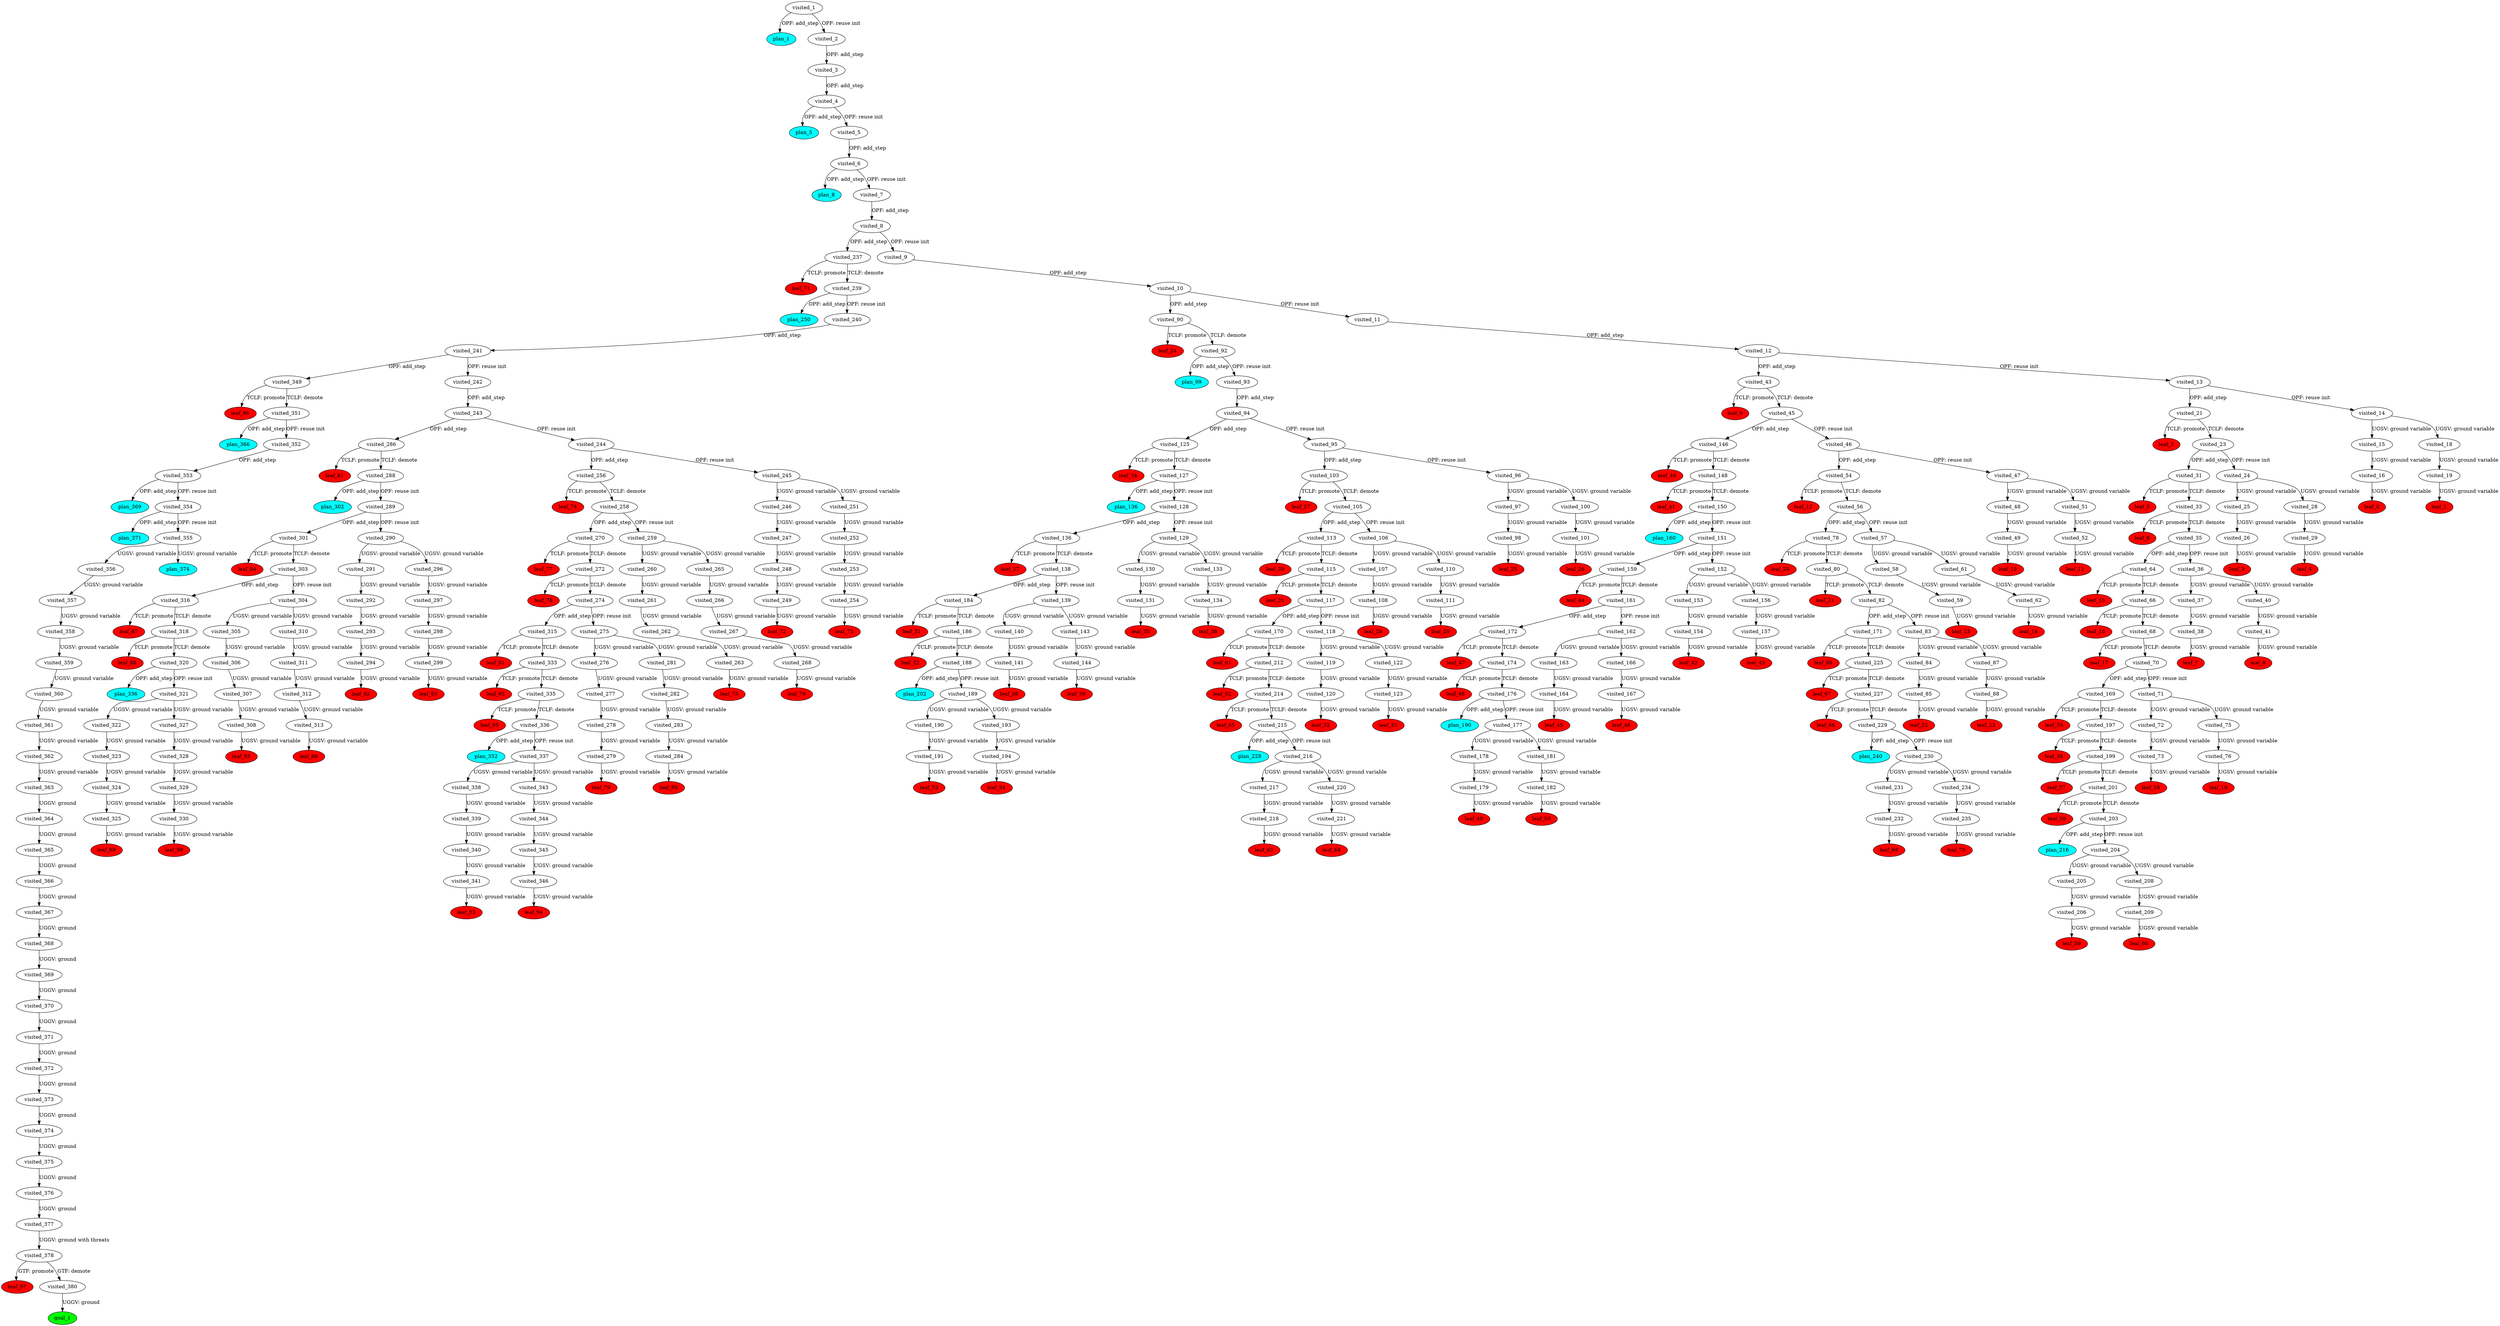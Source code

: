 digraph {
	"6013dfe9-9bf2-809d-0444-6b7541f1003a" [label=plan_0 fillcolor=cyan style=filled]
	"6013dfe9-9bf2-809d-0444-6b7541f1003a" [label=visited_1 fillcolor=white style=filled]
	"35c4ae10-9c0e-defa-f297-35e71c4be090" [label=plan_1 fillcolor=cyan style=filled]
	"6013dfe9-9bf2-809d-0444-6b7541f1003a" -> "35c4ae10-9c0e-defa-f297-35e71c4be090" [label="OPF: add_step"]
	"e50cf983-aa97-3b82-2491-159034418d55" [label=plan_2 fillcolor=cyan style=filled]
	"6013dfe9-9bf2-809d-0444-6b7541f1003a" -> "e50cf983-aa97-3b82-2491-159034418d55" [label="OPF: reuse init"]
	"e50cf983-aa97-3b82-2491-159034418d55" [label=visited_2 fillcolor=white style=filled]
	"df409165-fcb5-891d-234f-b2c07cab29d7" [label=plan_3 fillcolor=cyan style=filled]
	"e50cf983-aa97-3b82-2491-159034418d55" -> "df409165-fcb5-891d-234f-b2c07cab29d7" [label="OPF: add_step"]
	"df409165-fcb5-891d-234f-b2c07cab29d7" [label=visited_3 fillcolor=white style=filled]
	"bbc53b60-6d4a-069f-528b-8e0509098558" [label=plan_4 fillcolor=cyan style=filled]
	"df409165-fcb5-891d-234f-b2c07cab29d7" -> "bbc53b60-6d4a-069f-528b-8e0509098558" [label="OPF: add_step"]
	"bbc53b60-6d4a-069f-528b-8e0509098558" [label=visited_4 fillcolor=white style=filled]
	"51817c2d-6ab3-c452-18a8-1f06c31d042e" [label=plan_5 fillcolor=cyan style=filled]
	"bbc53b60-6d4a-069f-528b-8e0509098558" -> "51817c2d-6ab3-c452-18a8-1f06c31d042e" [label="OPF: add_step"]
	"bfdde4e0-f553-8899-f4d1-d3837552812a" [label=plan_6 fillcolor=cyan style=filled]
	"bbc53b60-6d4a-069f-528b-8e0509098558" -> "bfdde4e0-f553-8899-f4d1-d3837552812a" [label="OPF: reuse init"]
	"bfdde4e0-f553-8899-f4d1-d3837552812a" [label=visited_5 fillcolor=white style=filled]
	"edd39893-2b4d-12e6-d230-338f850b9d10" [label=plan_7 fillcolor=cyan style=filled]
	"bfdde4e0-f553-8899-f4d1-d3837552812a" -> "edd39893-2b4d-12e6-d230-338f850b9d10" [label="OPF: add_step"]
	"edd39893-2b4d-12e6-d230-338f850b9d10" [label=visited_6 fillcolor=white style=filled]
	"ab27a073-04e7-ccea-eede-6065e863c828" [label=plan_8 fillcolor=cyan style=filled]
	"edd39893-2b4d-12e6-d230-338f850b9d10" -> "ab27a073-04e7-ccea-eede-6065e863c828" [label="OPF: add_step"]
	"6864bb39-74d2-3d52-9c0d-bfdba194a1b1" [label=plan_9 fillcolor=cyan style=filled]
	"edd39893-2b4d-12e6-d230-338f850b9d10" -> "6864bb39-74d2-3d52-9c0d-bfdba194a1b1" [label="OPF: reuse init"]
	"6864bb39-74d2-3d52-9c0d-bfdba194a1b1" [label=visited_7 fillcolor=white style=filled]
	"dcece99f-948e-2834-3f70-1b8a9fd04480" [label=plan_10 fillcolor=cyan style=filled]
	"6864bb39-74d2-3d52-9c0d-bfdba194a1b1" -> "dcece99f-948e-2834-3f70-1b8a9fd04480" [label="OPF: add_step"]
	"dcece99f-948e-2834-3f70-1b8a9fd04480" [label=visited_8 fillcolor=white style=filled]
	"4b073615-0f2d-daef-7a59-2b785467e18f" [label=plan_11 fillcolor=cyan style=filled]
	"dcece99f-948e-2834-3f70-1b8a9fd04480" -> "4b073615-0f2d-daef-7a59-2b785467e18f" [label="OPF: add_step"]
	"c4617cfe-3078-81ed-b648-c3b99c2dcfe4" [label=plan_12 fillcolor=cyan style=filled]
	"dcece99f-948e-2834-3f70-1b8a9fd04480" -> "c4617cfe-3078-81ed-b648-c3b99c2dcfe4" [label="OPF: reuse init"]
	"c4617cfe-3078-81ed-b648-c3b99c2dcfe4" [label=visited_9 fillcolor=white style=filled]
	"a262a847-c4e3-e26c-fc60-50ab4fa5b5a4" [label=plan_13 fillcolor=cyan style=filled]
	"c4617cfe-3078-81ed-b648-c3b99c2dcfe4" -> "a262a847-c4e3-e26c-fc60-50ab4fa5b5a4" [label="OPF: add_step"]
	"a262a847-c4e3-e26c-fc60-50ab4fa5b5a4" [label=visited_10 fillcolor=white style=filled]
	"036c7964-b128-9797-a60f-9316ebbecb52" [label=plan_14 fillcolor=cyan style=filled]
	"a262a847-c4e3-e26c-fc60-50ab4fa5b5a4" -> "036c7964-b128-9797-a60f-9316ebbecb52" [label="OPF: add_step"]
	"6fb4fbc4-c894-8579-361a-2480378d5aa5" [label=plan_15 fillcolor=cyan style=filled]
	"a262a847-c4e3-e26c-fc60-50ab4fa5b5a4" -> "6fb4fbc4-c894-8579-361a-2480378d5aa5" [label="OPF: reuse init"]
	"6fb4fbc4-c894-8579-361a-2480378d5aa5" [label=visited_11 fillcolor=white style=filled]
	"4131246e-398c-5755-e7f3-f6f3f3c3aa30" [label=plan_16 fillcolor=cyan style=filled]
	"6fb4fbc4-c894-8579-361a-2480378d5aa5" -> "4131246e-398c-5755-e7f3-f6f3f3c3aa30" [label="OPF: add_step"]
	"4131246e-398c-5755-e7f3-f6f3f3c3aa30" [label=visited_12 fillcolor=white style=filled]
	"1b4df8fd-4396-0f01-f6b7-07003975f022" [label=plan_17 fillcolor=cyan style=filled]
	"4131246e-398c-5755-e7f3-f6f3f3c3aa30" -> "1b4df8fd-4396-0f01-f6b7-07003975f022" [label="OPF: add_step"]
	"3738980d-559f-34f5-75c0-1db0ac62be1e" [label=plan_18 fillcolor=cyan style=filled]
	"4131246e-398c-5755-e7f3-f6f3f3c3aa30" -> "3738980d-559f-34f5-75c0-1db0ac62be1e" [label="OPF: reuse init"]
	"3738980d-559f-34f5-75c0-1db0ac62be1e" [label=visited_13 fillcolor=white style=filled]
	"a87c9756-adea-9d41-00e1-c62eace76fe0" [label=plan_19 fillcolor=cyan style=filled]
	"3738980d-559f-34f5-75c0-1db0ac62be1e" -> "a87c9756-adea-9d41-00e1-c62eace76fe0" [label="OPF: add_step"]
	"ae756754-02e9-12cb-8a52-1cc98fc90511" [label=plan_20 fillcolor=cyan style=filled]
	"3738980d-559f-34f5-75c0-1db0ac62be1e" -> "ae756754-02e9-12cb-8a52-1cc98fc90511" [label="OPF: reuse init"]
	"ae756754-02e9-12cb-8a52-1cc98fc90511" [label=visited_14 fillcolor=white style=filled]
	"e7480407-81b7-b28e-55bb-bf6efbd5cf97" [label=plan_21 fillcolor=cyan style=filled]
	"ae756754-02e9-12cb-8a52-1cc98fc90511" -> "e7480407-81b7-b28e-55bb-bf6efbd5cf97" [label="UGSV: ground variable"]
	"0f945451-17cf-8936-8d7b-3c467b199a43" [label=plan_22 fillcolor=cyan style=filled]
	"ae756754-02e9-12cb-8a52-1cc98fc90511" -> "0f945451-17cf-8936-8d7b-3c467b199a43" [label="UGSV: ground variable"]
	"e7480407-81b7-b28e-55bb-bf6efbd5cf97" [label=visited_15 fillcolor=white style=filled]
	"909dae3f-19e4-8099-342b-262aa889dd26" [label=plan_23 fillcolor=cyan style=filled]
	"e7480407-81b7-b28e-55bb-bf6efbd5cf97" -> "909dae3f-19e4-8099-342b-262aa889dd26" [label="UGSV: ground variable"]
	"909dae3f-19e4-8099-342b-262aa889dd26" [label=visited_16 fillcolor=white style=filled]
	"69c750b3-3131-2473-fc73-60a3add2833f" [label=plan_24 fillcolor=cyan style=filled]
	"909dae3f-19e4-8099-342b-262aa889dd26" -> "69c750b3-3131-2473-fc73-60a3add2833f" [label="UGSV: ground variable"]
	"69c750b3-3131-2473-fc73-60a3add2833f" [label=visited_17 fillcolor=white style=filled]
	"69c750b3-3131-2473-fc73-60a3add2833f" [label=leaf_0 fillcolor=red style=filled]
	"0f945451-17cf-8936-8d7b-3c467b199a43" [label=visited_18 fillcolor=white style=filled]
	"35c9bc43-3ad3-2b36-88b1-1bec5a6eae2c" [label=plan_25 fillcolor=cyan style=filled]
	"0f945451-17cf-8936-8d7b-3c467b199a43" -> "35c9bc43-3ad3-2b36-88b1-1bec5a6eae2c" [label="UGSV: ground variable"]
	"35c9bc43-3ad3-2b36-88b1-1bec5a6eae2c" [label=visited_19 fillcolor=white style=filled]
	"e98ed9c9-9089-8018-67aa-9f1e7f87ba03" [label=plan_26 fillcolor=cyan style=filled]
	"35c9bc43-3ad3-2b36-88b1-1bec5a6eae2c" -> "e98ed9c9-9089-8018-67aa-9f1e7f87ba03" [label="UGSV: ground variable"]
	"e98ed9c9-9089-8018-67aa-9f1e7f87ba03" [label=visited_20 fillcolor=white style=filled]
	"e98ed9c9-9089-8018-67aa-9f1e7f87ba03" [label=leaf_1 fillcolor=red style=filled]
	"a87c9756-adea-9d41-00e1-c62eace76fe0" [label=visited_21 fillcolor=white style=filled]
	"ce10e704-c1ae-22cf-3b29-342fa0696926" [label=plan_27 fillcolor=cyan style=filled]
	"a87c9756-adea-9d41-00e1-c62eace76fe0" -> "ce10e704-c1ae-22cf-3b29-342fa0696926" [label="TCLF: promote"]
	"7287033e-e009-f4c9-943b-ea659228cecb" [label=plan_28 fillcolor=cyan style=filled]
	"a87c9756-adea-9d41-00e1-c62eace76fe0" -> "7287033e-e009-f4c9-943b-ea659228cecb" [label="TCLF: demote"]
	"ce10e704-c1ae-22cf-3b29-342fa0696926" [label=visited_22 fillcolor=white style=filled]
	"ce10e704-c1ae-22cf-3b29-342fa0696926" [label=leaf_2 fillcolor=red style=filled]
	"7287033e-e009-f4c9-943b-ea659228cecb" [label=visited_23 fillcolor=white style=filled]
	"7875143e-ba05-2ea3-a523-a03f46e42ecf" [label=plan_29 fillcolor=cyan style=filled]
	"7287033e-e009-f4c9-943b-ea659228cecb" -> "7875143e-ba05-2ea3-a523-a03f46e42ecf" [label="OPF: add_step"]
	"d59d2fb5-70f6-7579-7bf7-f303a712765f" [label=plan_30 fillcolor=cyan style=filled]
	"7287033e-e009-f4c9-943b-ea659228cecb" -> "d59d2fb5-70f6-7579-7bf7-f303a712765f" [label="OPF: reuse init"]
	"d59d2fb5-70f6-7579-7bf7-f303a712765f" [label=visited_24 fillcolor=white style=filled]
	"4d06c492-d823-4024-583b-95a617fe6d96" [label=plan_31 fillcolor=cyan style=filled]
	"d59d2fb5-70f6-7579-7bf7-f303a712765f" -> "4d06c492-d823-4024-583b-95a617fe6d96" [label="UGSV: ground variable"]
	"81251292-2484-310a-1c90-a6bd988452e7" [label=plan_32 fillcolor=cyan style=filled]
	"d59d2fb5-70f6-7579-7bf7-f303a712765f" -> "81251292-2484-310a-1c90-a6bd988452e7" [label="UGSV: ground variable"]
	"4d06c492-d823-4024-583b-95a617fe6d96" [label=visited_25 fillcolor=white style=filled]
	"aef36347-6eb2-3a28-51f2-fe9a67842370" [label=plan_33 fillcolor=cyan style=filled]
	"4d06c492-d823-4024-583b-95a617fe6d96" -> "aef36347-6eb2-3a28-51f2-fe9a67842370" [label="UGSV: ground variable"]
	"aef36347-6eb2-3a28-51f2-fe9a67842370" [label=visited_26 fillcolor=white style=filled]
	"867108e7-f7a9-f164-d4c6-0e28f1ad2412" [label=plan_34 fillcolor=cyan style=filled]
	"aef36347-6eb2-3a28-51f2-fe9a67842370" -> "867108e7-f7a9-f164-d4c6-0e28f1ad2412" [label="UGSV: ground variable"]
	"867108e7-f7a9-f164-d4c6-0e28f1ad2412" [label=visited_27 fillcolor=white style=filled]
	"867108e7-f7a9-f164-d4c6-0e28f1ad2412" [label=leaf_3 fillcolor=red style=filled]
	"81251292-2484-310a-1c90-a6bd988452e7" [label=visited_28 fillcolor=white style=filled]
	"99d16aef-31eb-6d9a-0159-f709383702fe" [label=plan_35 fillcolor=cyan style=filled]
	"81251292-2484-310a-1c90-a6bd988452e7" -> "99d16aef-31eb-6d9a-0159-f709383702fe" [label="UGSV: ground variable"]
	"99d16aef-31eb-6d9a-0159-f709383702fe" [label=visited_29 fillcolor=white style=filled]
	"375d6496-77b2-f3ff-02af-23a9e275d018" [label=plan_36 fillcolor=cyan style=filled]
	"99d16aef-31eb-6d9a-0159-f709383702fe" -> "375d6496-77b2-f3ff-02af-23a9e275d018" [label="UGSV: ground variable"]
	"375d6496-77b2-f3ff-02af-23a9e275d018" [label=visited_30 fillcolor=white style=filled]
	"375d6496-77b2-f3ff-02af-23a9e275d018" [label=leaf_4 fillcolor=red style=filled]
	"7875143e-ba05-2ea3-a523-a03f46e42ecf" [label=visited_31 fillcolor=white style=filled]
	"ac1b7553-a0df-1efe-d2fe-970fd8185469" [label=plan_37 fillcolor=cyan style=filled]
	"7875143e-ba05-2ea3-a523-a03f46e42ecf" -> "ac1b7553-a0df-1efe-d2fe-970fd8185469" [label="TCLF: promote"]
	"2e4a86eb-f849-1c35-5f5c-a27bf5dbfab4" [label=plan_38 fillcolor=cyan style=filled]
	"7875143e-ba05-2ea3-a523-a03f46e42ecf" -> "2e4a86eb-f849-1c35-5f5c-a27bf5dbfab4" [label="TCLF: demote"]
	"ac1b7553-a0df-1efe-d2fe-970fd8185469" [label=visited_32 fillcolor=white style=filled]
	"ac1b7553-a0df-1efe-d2fe-970fd8185469" [label=leaf_5 fillcolor=red style=filled]
	"2e4a86eb-f849-1c35-5f5c-a27bf5dbfab4" [label=visited_33 fillcolor=white style=filled]
	"03d0ca5b-44ce-763e-d60c-1ccdb78c2640" [label=plan_39 fillcolor=cyan style=filled]
	"2e4a86eb-f849-1c35-5f5c-a27bf5dbfab4" -> "03d0ca5b-44ce-763e-d60c-1ccdb78c2640" [label="TCLF: promote"]
	"433a9a70-2774-f6ec-eb59-550c6c426131" [label=plan_40 fillcolor=cyan style=filled]
	"2e4a86eb-f849-1c35-5f5c-a27bf5dbfab4" -> "433a9a70-2774-f6ec-eb59-550c6c426131" [label="TCLF: demote"]
	"03d0ca5b-44ce-763e-d60c-1ccdb78c2640" [label=visited_34 fillcolor=white style=filled]
	"03d0ca5b-44ce-763e-d60c-1ccdb78c2640" [label=leaf_6 fillcolor=red style=filled]
	"433a9a70-2774-f6ec-eb59-550c6c426131" [label=visited_35 fillcolor=white style=filled]
	"4f83f623-1c95-5fd1-e843-04d75184a147" [label=plan_41 fillcolor=cyan style=filled]
	"433a9a70-2774-f6ec-eb59-550c6c426131" -> "4f83f623-1c95-5fd1-e843-04d75184a147" [label="OPF: add_step"]
	"b3a0125e-3b26-0802-4aeb-9a2ef7b749f2" [label=plan_42 fillcolor=cyan style=filled]
	"433a9a70-2774-f6ec-eb59-550c6c426131" -> "b3a0125e-3b26-0802-4aeb-9a2ef7b749f2" [label="OPF: reuse init"]
	"b3a0125e-3b26-0802-4aeb-9a2ef7b749f2" [label=visited_36 fillcolor=white style=filled]
	"1ce82ce9-72fe-fa75-1a8a-6d6844f97caa" [label=plan_43 fillcolor=cyan style=filled]
	"b3a0125e-3b26-0802-4aeb-9a2ef7b749f2" -> "1ce82ce9-72fe-fa75-1a8a-6d6844f97caa" [label="UGSV: ground variable"]
	"dfcaa6d1-7470-aa9a-7712-697b379df60f" [label=plan_44 fillcolor=cyan style=filled]
	"b3a0125e-3b26-0802-4aeb-9a2ef7b749f2" -> "dfcaa6d1-7470-aa9a-7712-697b379df60f" [label="UGSV: ground variable"]
	"1ce82ce9-72fe-fa75-1a8a-6d6844f97caa" [label=visited_37 fillcolor=white style=filled]
	"5e902d75-c267-d7e6-2015-3ca733b0596b" [label=plan_45 fillcolor=cyan style=filled]
	"1ce82ce9-72fe-fa75-1a8a-6d6844f97caa" -> "5e902d75-c267-d7e6-2015-3ca733b0596b" [label="UGSV: ground variable"]
	"5e902d75-c267-d7e6-2015-3ca733b0596b" [label=visited_38 fillcolor=white style=filled]
	"8be427b3-565a-55d7-5051-738ed93b5ff3" [label=plan_46 fillcolor=cyan style=filled]
	"5e902d75-c267-d7e6-2015-3ca733b0596b" -> "8be427b3-565a-55d7-5051-738ed93b5ff3" [label="UGSV: ground variable"]
	"8be427b3-565a-55d7-5051-738ed93b5ff3" [label=visited_39 fillcolor=white style=filled]
	"8be427b3-565a-55d7-5051-738ed93b5ff3" [label=leaf_7 fillcolor=red style=filled]
	"dfcaa6d1-7470-aa9a-7712-697b379df60f" [label=visited_40 fillcolor=white style=filled]
	"ee641e06-7992-f982-e01f-2c6eea8d1791" [label=plan_47 fillcolor=cyan style=filled]
	"dfcaa6d1-7470-aa9a-7712-697b379df60f" -> "ee641e06-7992-f982-e01f-2c6eea8d1791" [label="UGSV: ground variable"]
	"ee641e06-7992-f982-e01f-2c6eea8d1791" [label=visited_41 fillcolor=white style=filled]
	"61473458-72a0-72e3-855e-5b9ba4338871" [label=plan_48 fillcolor=cyan style=filled]
	"ee641e06-7992-f982-e01f-2c6eea8d1791" -> "61473458-72a0-72e3-855e-5b9ba4338871" [label="UGSV: ground variable"]
	"61473458-72a0-72e3-855e-5b9ba4338871" [label=visited_42 fillcolor=white style=filled]
	"61473458-72a0-72e3-855e-5b9ba4338871" [label=leaf_8 fillcolor=red style=filled]
	"1b4df8fd-4396-0f01-f6b7-07003975f022" [label=visited_43 fillcolor=white style=filled]
	"fc312833-8c1a-3aa1-7371-184ba93079bb" [label=plan_49 fillcolor=cyan style=filled]
	"1b4df8fd-4396-0f01-f6b7-07003975f022" -> "fc312833-8c1a-3aa1-7371-184ba93079bb" [label="TCLF: promote"]
	"2883d66d-f336-4df3-d843-0f094f06f9af" [label=plan_50 fillcolor=cyan style=filled]
	"1b4df8fd-4396-0f01-f6b7-07003975f022" -> "2883d66d-f336-4df3-d843-0f094f06f9af" [label="TCLF: demote"]
	"fc312833-8c1a-3aa1-7371-184ba93079bb" [label=visited_44 fillcolor=white style=filled]
	"fc312833-8c1a-3aa1-7371-184ba93079bb" [label=leaf_9 fillcolor=red style=filled]
	"2883d66d-f336-4df3-d843-0f094f06f9af" [label=visited_45 fillcolor=white style=filled]
	"9cc4fb20-2f6c-6381-678c-cf3c74afdcf7" [label=plan_51 fillcolor=cyan style=filled]
	"2883d66d-f336-4df3-d843-0f094f06f9af" -> "9cc4fb20-2f6c-6381-678c-cf3c74afdcf7" [label="OPF: add_step"]
	"c4c90473-562c-217a-a8bf-b4b7d0cbe9f1" [label=plan_52 fillcolor=cyan style=filled]
	"2883d66d-f336-4df3-d843-0f094f06f9af" -> "c4c90473-562c-217a-a8bf-b4b7d0cbe9f1" [label="OPF: reuse init"]
	"c4c90473-562c-217a-a8bf-b4b7d0cbe9f1" [label=visited_46 fillcolor=white style=filled]
	"e8693393-f030-14f7-cfdd-0f1d3bcf54e0" [label=plan_53 fillcolor=cyan style=filled]
	"c4c90473-562c-217a-a8bf-b4b7d0cbe9f1" -> "e8693393-f030-14f7-cfdd-0f1d3bcf54e0" [label="OPF: add_step"]
	"d5a173bc-b9c3-3dce-3998-68426b6ff362" [label=plan_54 fillcolor=cyan style=filled]
	"c4c90473-562c-217a-a8bf-b4b7d0cbe9f1" -> "d5a173bc-b9c3-3dce-3998-68426b6ff362" [label="OPF: reuse init"]
	"d5a173bc-b9c3-3dce-3998-68426b6ff362" [label=visited_47 fillcolor=white style=filled]
	"75b97358-1e0d-0933-fd8f-b975270c1663" [label=plan_55 fillcolor=cyan style=filled]
	"d5a173bc-b9c3-3dce-3998-68426b6ff362" -> "75b97358-1e0d-0933-fd8f-b975270c1663" [label="UGSV: ground variable"]
	"4f49694f-e747-e0d9-c321-a106d4cf811f" [label=plan_56 fillcolor=cyan style=filled]
	"d5a173bc-b9c3-3dce-3998-68426b6ff362" -> "4f49694f-e747-e0d9-c321-a106d4cf811f" [label="UGSV: ground variable"]
	"75b97358-1e0d-0933-fd8f-b975270c1663" [label=visited_48 fillcolor=white style=filled]
	"b0053721-d491-d7dd-55e4-de190da6945f" [label=plan_57 fillcolor=cyan style=filled]
	"75b97358-1e0d-0933-fd8f-b975270c1663" -> "b0053721-d491-d7dd-55e4-de190da6945f" [label="UGSV: ground variable"]
	"b0053721-d491-d7dd-55e4-de190da6945f" [label=visited_49 fillcolor=white style=filled]
	"75c1466e-8e67-0d4b-50ed-b74386cc05b4" [label=plan_58 fillcolor=cyan style=filled]
	"b0053721-d491-d7dd-55e4-de190da6945f" -> "75c1466e-8e67-0d4b-50ed-b74386cc05b4" [label="UGSV: ground variable"]
	"75c1466e-8e67-0d4b-50ed-b74386cc05b4" [label=visited_50 fillcolor=white style=filled]
	"75c1466e-8e67-0d4b-50ed-b74386cc05b4" [label=leaf_10 fillcolor=red style=filled]
	"4f49694f-e747-e0d9-c321-a106d4cf811f" [label=visited_51 fillcolor=white style=filled]
	"cba38ffe-9daa-2afe-90e3-3a12e40c7fc0" [label=plan_59 fillcolor=cyan style=filled]
	"4f49694f-e747-e0d9-c321-a106d4cf811f" -> "cba38ffe-9daa-2afe-90e3-3a12e40c7fc0" [label="UGSV: ground variable"]
	"cba38ffe-9daa-2afe-90e3-3a12e40c7fc0" [label=visited_52 fillcolor=white style=filled]
	"fd90a086-2b92-f1e8-06a3-9ea44e6fbe4b" [label=plan_60 fillcolor=cyan style=filled]
	"cba38ffe-9daa-2afe-90e3-3a12e40c7fc0" -> "fd90a086-2b92-f1e8-06a3-9ea44e6fbe4b" [label="UGSV: ground variable"]
	"fd90a086-2b92-f1e8-06a3-9ea44e6fbe4b" [label=visited_53 fillcolor=white style=filled]
	"fd90a086-2b92-f1e8-06a3-9ea44e6fbe4b" [label=leaf_11 fillcolor=red style=filled]
	"e8693393-f030-14f7-cfdd-0f1d3bcf54e0" [label=visited_54 fillcolor=white style=filled]
	"e7b167c6-2813-d74b-994d-0b4a84329a8e" [label=plan_61 fillcolor=cyan style=filled]
	"e8693393-f030-14f7-cfdd-0f1d3bcf54e0" -> "e7b167c6-2813-d74b-994d-0b4a84329a8e" [label="TCLF: promote"]
	"27d4869b-cd6b-4037-c0da-1a82b475bb8f" [label=plan_62 fillcolor=cyan style=filled]
	"e8693393-f030-14f7-cfdd-0f1d3bcf54e0" -> "27d4869b-cd6b-4037-c0da-1a82b475bb8f" [label="TCLF: demote"]
	"e7b167c6-2813-d74b-994d-0b4a84329a8e" [label=visited_55 fillcolor=white style=filled]
	"e7b167c6-2813-d74b-994d-0b4a84329a8e" [label=leaf_12 fillcolor=red style=filled]
	"27d4869b-cd6b-4037-c0da-1a82b475bb8f" [label=visited_56 fillcolor=white style=filled]
	"33af1b9f-7e70-b262-d0ab-052fb77fe12c" [label=plan_63 fillcolor=cyan style=filled]
	"27d4869b-cd6b-4037-c0da-1a82b475bb8f" -> "33af1b9f-7e70-b262-d0ab-052fb77fe12c" [label="OPF: add_step"]
	"8fb88620-f652-9042-37ab-89ec438d2d33" [label=plan_64 fillcolor=cyan style=filled]
	"27d4869b-cd6b-4037-c0da-1a82b475bb8f" -> "8fb88620-f652-9042-37ab-89ec438d2d33" [label="OPF: reuse init"]
	"8fb88620-f652-9042-37ab-89ec438d2d33" [label=visited_57 fillcolor=white style=filled]
	"c1fd8369-7e60-f7cb-39f1-af65e9f11493" [label=plan_65 fillcolor=cyan style=filled]
	"8fb88620-f652-9042-37ab-89ec438d2d33" -> "c1fd8369-7e60-f7cb-39f1-af65e9f11493" [label="UGSV: ground variable"]
	"412ec8c1-6926-4da8-765b-2416164338c5" [label=plan_66 fillcolor=cyan style=filled]
	"8fb88620-f652-9042-37ab-89ec438d2d33" -> "412ec8c1-6926-4da8-765b-2416164338c5" [label="UGSV: ground variable"]
	"c1fd8369-7e60-f7cb-39f1-af65e9f11493" [label=visited_58 fillcolor=white style=filled]
	"17545010-78bd-ee92-ca07-32adb089b21f" [label=plan_67 fillcolor=cyan style=filled]
	"c1fd8369-7e60-f7cb-39f1-af65e9f11493" -> "17545010-78bd-ee92-ca07-32adb089b21f" [label="UGSV: ground variable"]
	"17545010-78bd-ee92-ca07-32adb089b21f" [label=visited_59 fillcolor=white style=filled]
	"1a19c7d1-73e4-8112-e31b-deb3b6c0c664" [label=plan_68 fillcolor=cyan style=filled]
	"17545010-78bd-ee92-ca07-32adb089b21f" -> "1a19c7d1-73e4-8112-e31b-deb3b6c0c664" [label="UGSV: ground variable"]
	"1a19c7d1-73e4-8112-e31b-deb3b6c0c664" [label=visited_60 fillcolor=white style=filled]
	"1a19c7d1-73e4-8112-e31b-deb3b6c0c664" [label=leaf_13 fillcolor=red style=filled]
	"412ec8c1-6926-4da8-765b-2416164338c5" [label=visited_61 fillcolor=white style=filled]
	"b38500e0-2364-bce9-50e6-0147b914d138" [label=plan_69 fillcolor=cyan style=filled]
	"412ec8c1-6926-4da8-765b-2416164338c5" -> "b38500e0-2364-bce9-50e6-0147b914d138" [label="UGSV: ground variable"]
	"b38500e0-2364-bce9-50e6-0147b914d138" [label=visited_62 fillcolor=white style=filled]
	"be210516-bc06-c4a8-f0b6-0d31341dbc38" [label=plan_70 fillcolor=cyan style=filled]
	"b38500e0-2364-bce9-50e6-0147b914d138" -> "be210516-bc06-c4a8-f0b6-0d31341dbc38" [label="UGSV: ground variable"]
	"be210516-bc06-c4a8-f0b6-0d31341dbc38" [label=visited_63 fillcolor=white style=filled]
	"be210516-bc06-c4a8-f0b6-0d31341dbc38" [label=leaf_14 fillcolor=red style=filled]
	"4f83f623-1c95-5fd1-e843-04d75184a147" [label=visited_64 fillcolor=white style=filled]
	"21e33741-67cd-6526-dbfc-ceb0a80d2bbc" [label=plan_71 fillcolor=cyan style=filled]
	"4f83f623-1c95-5fd1-e843-04d75184a147" -> "21e33741-67cd-6526-dbfc-ceb0a80d2bbc" [label="TCLF: promote"]
	"395af1b0-8a90-e38c-5975-0af5f1e17999" [label=plan_72 fillcolor=cyan style=filled]
	"4f83f623-1c95-5fd1-e843-04d75184a147" -> "395af1b0-8a90-e38c-5975-0af5f1e17999" [label="TCLF: demote"]
	"21e33741-67cd-6526-dbfc-ceb0a80d2bbc" [label=visited_65 fillcolor=white style=filled]
	"21e33741-67cd-6526-dbfc-ceb0a80d2bbc" [label=leaf_15 fillcolor=red style=filled]
	"395af1b0-8a90-e38c-5975-0af5f1e17999" [label=visited_66 fillcolor=white style=filled]
	"720b6f6d-b481-29f9-134d-787912d370fc" [label=plan_73 fillcolor=cyan style=filled]
	"395af1b0-8a90-e38c-5975-0af5f1e17999" -> "720b6f6d-b481-29f9-134d-787912d370fc" [label="TCLF: promote"]
	"4f328abb-ed4a-4829-bbb2-8d9dfb6f8c5a" [label=plan_74 fillcolor=cyan style=filled]
	"395af1b0-8a90-e38c-5975-0af5f1e17999" -> "4f328abb-ed4a-4829-bbb2-8d9dfb6f8c5a" [label="TCLF: demote"]
	"720b6f6d-b481-29f9-134d-787912d370fc" [label=visited_67 fillcolor=white style=filled]
	"720b6f6d-b481-29f9-134d-787912d370fc" [label=leaf_16 fillcolor=red style=filled]
	"4f328abb-ed4a-4829-bbb2-8d9dfb6f8c5a" [label=visited_68 fillcolor=white style=filled]
	"0ff9c57b-07f9-121f-a6ed-fd6d7d95d3d3" [label=plan_75 fillcolor=cyan style=filled]
	"4f328abb-ed4a-4829-bbb2-8d9dfb6f8c5a" -> "0ff9c57b-07f9-121f-a6ed-fd6d7d95d3d3" [label="TCLF: promote"]
	"c99c2616-5f22-d3aa-6f8f-9d512f61bfca" [label=plan_76 fillcolor=cyan style=filled]
	"4f328abb-ed4a-4829-bbb2-8d9dfb6f8c5a" -> "c99c2616-5f22-d3aa-6f8f-9d512f61bfca" [label="TCLF: demote"]
	"0ff9c57b-07f9-121f-a6ed-fd6d7d95d3d3" [label=visited_69 fillcolor=white style=filled]
	"0ff9c57b-07f9-121f-a6ed-fd6d7d95d3d3" [label=leaf_17 fillcolor=red style=filled]
	"c99c2616-5f22-d3aa-6f8f-9d512f61bfca" [label=visited_70 fillcolor=white style=filled]
	"35cb3b6c-25c3-2d4e-5738-41f4bddbcc81" [label=plan_77 fillcolor=cyan style=filled]
	"c99c2616-5f22-d3aa-6f8f-9d512f61bfca" -> "35cb3b6c-25c3-2d4e-5738-41f4bddbcc81" [label="OPF: add_step"]
	"713118b4-e7dd-6565-12e6-c276125e102b" [label=plan_78 fillcolor=cyan style=filled]
	"c99c2616-5f22-d3aa-6f8f-9d512f61bfca" -> "713118b4-e7dd-6565-12e6-c276125e102b" [label="OPF: reuse init"]
	"713118b4-e7dd-6565-12e6-c276125e102b" [label=visited_71 fillcolor=white style=filled]
	"fbc42e27-5f5c-d259-03e0-85fdeb8d9db2" [label=plan_79 fillcolor=cyan style=filled]
	"713118b4-e7dd-6565-12e6-c276125e102b" -> "fbc42e27-5f5c-d259-03e0-85fdeb8d9db2" [label="UGSV: ground variable"]
	"984bb8c4-98ba-6101-5bf6-230e788b928a" [label=plan_80 fillcolor=cyan style=filled]
	"713118b4-e7dd-6565-12e6-c276125e102b" -> "984bb8c4-98ba-6101-5bf6-230e788b928a" [label="UGSV: ground variable"]
	"fbc42e27-5f5c-d259-03e0-85fdeb8d9db2" [label=visited_72 fillcolor=white style=filled]
	"d86c90d3-ae15-5632-887c-480e157a72b7" [label=plan_81 fillcolor=cyan style=filled]
	"fbc42e27-5f5c-d259-03e0-85fdeb8d9db2" -> "d86c90d3-ae15-5632-887c-480e157a72b7" [label="UGSV: ground variable"]
	"d86c90d3-ae15-5632-887c-480e157a72b7" [label=visited_73 fillcolor=white style=filled]
	"d212fd5b-f532-1ca2-d674-754165a911c1" [label=plan_82 fillcolor=cyan style=filled]
	"d86c90d3-ae15-5632-887c-480e157a72b7" -> "d212fd5b-f532-1ca2-d674-754165a911c1" [label="UGSV: ground variable"]
	"d212fd5b-f532-1ca2-d674-754165a911c1" [label=visited_74 fillcolor=white style=filled]
	"d212fd5b-f532-1ca2-d674-754165a911c1" [label=leaf_18 fillcolor=red style=filled]
	"984bb8c4-98ba-6101-5bf6-230e788b928a" [label=visited_75 fillcolor=white style=filled]
	"306ccb84-b714-1b61-6d70-7c30afec3012" [label=plan_83 fillcolor=cyan style=filled]
	"984bb8c4-98ba-6101-5bf6-230e788b928a" -> "306ccb84-b714-1b61-6d70-7c30afec3012" [label="UGSV: ground variable"]
	"306ccb84-b714-1b61-6d70-7c30afec3012" [label=visited_76 fillcolor=white style=filled]
	"fcc1c468-5d77-c7fd-ccb9-c892dfe38c51" [label=plan_84 fillcolor=cyan style=filled]
	"306ccb84-b714-1b61-6d70-7c30afec3012" -> "fcc1c468-5d77-c7fd-ccb9-c892dfe38c51" [label="UGSV: ground variable"]
	"fcc1c468-5d77-c7fd-ccb9-c892dfe38c51" [label=visited_77 fillcolor=white style=filled]
	"fcc1c468-5d77-c7fd-ccb9-c892dfe38c51" [label=leaf_19 fillcolor=red style=filled]
	"33af1b9f-7e70-b262-d0ab-052fb77fe12c" [label=visited_78 fillcolor=white style=filled]
	"6e9caa54-627d-a923-5449-9195b56ee302" [label=plan_85 fillcolor=cyan style=filled]
	"33af1b9f-7e70-b262-d0ab-052fb77fe12c" -> "6e9caa54-627d-a923-5449-9195b56ee302" [label="TCLF: promote"]
	"00ef9828-944c-854d-386a-f36a2f893b5a" [label=plan_86 fillcolor=cyan style=filled]
	"33af1b9f-7e70-b262-d0ab-052fb77fe12c" -> "00ef9828-944c-854d-386a-f36a2f893b5a" [label="TCLF: demote"]
	"6e9caa54-627d-a923-5449-9195b56ee302" [label=visited_79 fillcolor=white style=filled]
	"6e9caa54-627d-a923-5449-9195b56ee302" [label=leaf_20 fillcolor=red style=filled]
	"00ef9828-944c-854d-386a-f36a2f893b5a" [label=visited_80 fillcolor=white style=filled]
	"3954fdd1-241c-65df-51b3-bef8dc2665ec" [label=plan_87 fillcolor=cyan style=filled]
	"00ef9828-944c-854d-386a-f36a2f893b5a" -> "3954fdd1-241c-65df-51b3-bef8dc2665ec" [label="TCLF: promote"]
	"8be148cb-2399-3082-ec8c-dc57dbd626eb" [label=plan_88 fillcolor=cyan style=filled]
	"00ef9828-944c-854d-386a-f36a2f893b5a" -> "8be148cb-2399-3082-ec8c-dc57dbd626eb" [label="TCLF: demote"]
	"3954fdd1-241c-65df-51b3-bef8dc2665ec" [label=visited_81 fillcolor=white style=filled]
	"3954fdd1-241c-65df-51b3-bef8dc2665ec" [label=leaf_21 fillcolor=red style=filled]
	"8be148cb-2399-3082-ec8c-dc57dbd626eb" [label=visited_82 fillcolor=white style=filled]
	"d27b7d37-f48e-515f-3a23-8a7968ed6ef7" [label=plan_89 fillcolor=cyan style=filled]
	"8be148cb-2399-3082-ec8c-dc57dbd626eb" -> "d27b7d37-f48e-515f-3a23-8a7968ed6ef7" [label="OPF: add_step"]
	"5007cd7b-3303-1e68-7734-fbdf17a24f0b" [label=plan_90 fillcolor=cyan style=filled]
	"8be148cb-2399-3082-ec8c-dc57dbd626eb" -> "5007cd7b-3303-1e68-7734-fbdf17a24f0b" [label="OPF: reuse init"]
	"5007cd7b-3303-1e68-7734-fbdf17a24f0b" [label=visited_83 fillcolor=white style=filled]
	"b846a043-6d2a-5933-76c8-e9dd867a6375" [label=plan_91 fillcolor=cyan style=filled]
	"5007cd7b-3303-1e68-7734-fbdf17a24f0b" -> "b846a043-6d2a-5933-76c8-e9dd867a6375" [label="UGSV: ground variable"]
	"98be530a-5a85-4690-cbaa-4f7644e0f294" [label=plan_92 fillcolor=cyan style=filled]
	"5007cd7b-3303-1e68-7734-fbdf17a24f0b" -> "98be530a-5a85-4690-cbaa-4f7644e0f294" [label="UGSV: ground variable"]
	"b846a043-6d2a-5933-76c8-e9dd867a6375" [label=visited_84 fillcolor=white style=filled]
	"b3a6fef7-4892-53ba-db97-e590be3adf89" [label=plan_93 fillcolor=cyan style=filled]
	"b846a043-6d2a-5933-76c8-e9dd867a6375" -> "b3a6fef7-4892-53ba-db97-e590be3adf89" [label="UGSV: ground variable"]
	"b3a6fef7-4892-53ba-db97-e590be3adf89" [label=visited_85 fillcolor=white style=filled]
	"1ec40cf0-995e-4e00-d38b-a2ef5f1860ca" [label=plan_94 fillcolor=cyan style=filled]
	"b3a6fef7-4892-53ba-db97-e590be3adf89" -> "1ec40cf0-995e-4e00-d38b-a2ef5f1860ca" [label="UGSV: ground variable"]
	"1ec40cf0-995e-4e00-d38b-a2ef5f1860ca" [label=visited_86 fillcolor=white style=filled]
	"1ec40cf0-995e-4e00-d38b-a2ef5f1860ca" [label=leaf_22 fillcolor=red style=filled]
	"98be530a-5a85-4690-cbaa-4f7644e0f294" [label=visited_87 fillcolor=white style=filled]
	"e2f36c54-8966-3385-59d3-0bd1c2a66def" [label=plan_95 fillcolor=cyan style=filled]
	"98be530a-5a85-4690-cbaa-4f7644e0f294" -> "e2f36c54-8966-3385-59d3-0bd1c2a66def" [label="UGSV: ground variable"]
	"e2f36c54-8966-3385-59d3-0bd1c2a66def" [label=visited_88 fillcolor=white style=filled]
	"7d90594f-0036-8887-a0eb-4e8ff1730d07" [label=plan_96 fillcolor=cyan style=filled]
	"e2f36c54-8966-3385-59d3-0bd1c2a66def" -> "7d90594f-0036-8887-a0eb-4e8ff1730d07" [label="UGSV: ground variable"]
	"7d90594f-0036-8887-a0eb-4e8ff1730d07" [label=visited_89 fillcolor=white style=filled]
	"7d90594f-0036-8887-a0eb-4e8ff1730d07" [label=leaf_23 fillcolor=red style=filled]
	"036c7964-b128-9797-a60f-9316ebbecb52" [label=visited_90 fillcolor=white style=filled]
	"2678e702-a610-c004-bf30-a6450256e275" [label=plan_97 fillcolor=cyan style=filled]
	"036c7964-b128-9797-a60f-9316ebbecb52" -> "2678e702-a610-c004-bf30-a6450256e275" [label="TCLF: promote"]
	"8c3affa0-8605-b3db-e32c-5352a758ae44" [label=plan_98 fillcolor=cyan style=filled]
	"036c7964-b128-9797-a60f-9316ebbecb52" -> "8c3affa0-8605-b3db-e32c-5352a758ae44" [label="TCLF: demote"]
	"2678e702-a610-c004-bf30-a6450256e275" [label=visited_91 fillcolor=white style=filled]
	"2678e702-a610-c004-bf30-a6450256e275" [label=leaf_24 fillcolor=red style=filled]
	"8c3affa0-8605-b3db-e32c-5352a758ae44" [label=visited_92 fillcolor=white style=filled]
	"af092aa4-87c0-b2f7-9585-e69af1bf6bdf" [label=plan_99 fillcolor=cyan style=filled]
	"8c3affa0-8605-b3db-e32c-5352a758ae44" -> "af092aa4-87c0-b2f7-9585-e69af1bf6bdf" [label="OPF: add_step"]
	"01237a11-18f8-1087-367c-596ef854534c" [label=plan_100 fillcolor=cyan style=filled]
	"8c3affa0-8605-b3db-e32c-5352a758ae44" -> "01237a11-18f8-1087-367c-596ef854534c" [label="OPF: reuse init"]
	"01237a11-18f8-1087-367c-596ef854534c" [label=visited_93 fillcolor=white style=filled]
	"16a33ecd-b321-ae4f-e69d-6e4b3d130cab" [label=plan_101 fillcolor=cyan style=filled]
	"01237a11-18f8-1087-367c-596ef854534c" -> "16a33ecd-b321-ae4f-e69d-6e4b3d130cab" [label="OPF: add_step"]
	"16a33ecd-b321-ae4f-e69d-6e4b3d130cab" [label=visited_94 fillcolor=white style=filled]
	"5f79f3be-2199-7611-ce0a-51045185949e" [label=plan_102 fillcolor=cyan style=filled]
	"16a33ecd-b321-ae4f-e69d-6e4b3d130cab" -> "5f79f3be-2199-7611-ce0a-51045185949e" [label="OPF: add_step"]
	"b463db40-03aa-1a1d-03b5-fb843488b635" [label=plan_103 fillcolor=cyan style=filled]
	"16a33ecd-b321-ae4f-e69d-6e4b3d130cab" -> "b463db40-03aa-1a1d-03b5-fb843488b635" [label="OPF: reuse init"]
	"b463db40-03aa-1a1d-03b5-fb843488b635" [label=visited_95 fillcolor=white style=filled]
	"24d2bd8a-ce3d-599f-1883-eb3a7fc1a0ab" [label=plan_104 fillcolor=cyan style=filled]
	"b463db40-03aa-1a1d-03b5-fb843488b635" -> "24d2bd8a-ce3d-599f-1883-eb3a7fc1a0ab" [label="OPF: add_step"]
	"b8f67cb3-0788-1eb3-c6fc-624e00c82eda" [label=plan_105 fillcolor=cyan style=filled]
	"b463db40-03aa-1a1d-03b5-fb843488b635" -> "b8f67cb3-0788-1eb3-c6fc-624e00c82eda" [label="OPF: reuse init"]
	"b8f67cb3-0788-1eb3-c6fc-624e00c82eda" [label=visited_96 fillcolor=white style=filled]
	"cf4f0db7-1946-3be8-9dff-b62bc13badf2" [label=plan_106 fillcolor=cyan style=filled]
	"b8f67cb3-0788-1eb3-c6fc-624e00c82eda" -> "cf4f0db7-1946-3be8-9dff-b62bc13badf2" [label="UGSV: ground variable"]
	"86c0004f-b9d8-280f-dee0-bce008f68371" [label=plan_107 fillcolor=cyan style=filled]
	"b8f67cb3-0788-1eb3-c6fc-624e00c82eda" -> "86c0004f-b9d8-280f-dee0-bce008f68371" [label="UGSV: ground variable"]
	"cf4f0db7-1946-3be8-9dff-b62bc13badf2" [label=visited_97 fillcolor=white style=filled]
	"d271aabf-5a9a-2240-421c-49daeca01265" [label=plan_108 fillcolor=cyan style=filled]
	"cf4f0db7-1946-3be8-9dff-b62bc13badf2" -> "d271aabf-5a9a-2240-421c-49daeca01265" [label="UGSV: ground variable"]
	"d271aabf-5a9a-2240-421c-49daeca01265" [label=visited_98 fillcolor=white style=filled]
	"2df439b0-c50c-8098-1af3-91b9e7e51c16" [label=plan_109 fillcolor=cyan style=filled]
	"d271aabf-5a9a-2240-421c-49daeca01265" -> "2df439b0-c50c-8098-1af3-91b9e7e51c16" [label="UGSV: ground variable"]
	"2df439b0-c50c-8098-1af3-91b9e7e51c16" [label=visited_99 fillcolor=white style=filled]
	"2df439b0-c50c-8098-1af3-91b9e7e51c16" [label=leaf_25 fillcolor=red style=filled]
	"86c0004f-b9d8-280f-dee0-bce008f68371" [label=visited_100 fillcolor=white style=filled]
	"46f27dc1-90a1-6739-6eed-ec556f40cb3d" [label=plan_110 fillcolor=cyan style=filled]
	"86c0004f-b9d8-280f-dee0-bce008f68371" -> "46f27dc1-90a1-6739-6eed-ec556f40cb3d" [label="UGSV: ground variable"]
	"46f27dc1-90a1-6739-6eed-ec556f40cb3d" [label=visited_101 fillcolor=white style=filled]
	"54ba6800-03fe-9c47-6b94-152b1f0c1a16" [label=plan_111 fillcolor=cyan style=filled]
	"46f27dc1-90a1-6739-6eed-ec556f40cb3d" -> "54ba6800-03fe-9c47-6b94-152b1f0c1a16" [label="UGSV: ground variable"]
	"54ba6800-03fe-9c47-6b94-152b1f0c1a16" [label=visited_102 fillcolor=white style=filled]
	"54ba6800-03fe-9c47-6b94-152b1f0c1a16" [label=leaf_26 fillcolor=red style=filled]
	"24d2bd8a-ce3d-599f-1883-eb3a7fc1a0ab" [label=visited_103 fillcolor=white style=filled]
	"bfe43c2d-41a1-3b63-8a94-93bfe9e071ed" [label=plan_112 fillcolor=cyan style=filled]
	"24d2bd8a-ce3d-599f-1883-eb3a7fc1a0ab" -> "bfe43c2d-41a1-3b63-8a94-93bfe9e071ed" [label="TCLF: promote"]
	"66ceaf9b-9005-f012-76ee-3a01c4a604db" [label=plan_113 fillcolor=cyan style=filled]
	"24d2bd8a-ce3d-599f-1883-eb3a7fc1a0ab" -> "66ceaf9b-9005-f012-76ee-3a01c4a604db" [label="TCLF: demote"]
	"bfe43c2d-41a1-3b63-8a94-93bfe9e071ed" [label=visited_104 fillcolor=white style=filled]
	"bfe43c2d-41a1-3b63-8a94-93bfe9e071ed" [label=leaf_27 fillcolor=red style=filled]
	"66ceaf9b-9005-f012-76ee-3a01c4a604db" [label=visited_105 fillcolor=white style=filled]
	"8ef97996-9a02-05df-1158-463bde273953" [label=plan_114 fillcolor=cyan style=filled]
	"66ceaf9b-9005-f012-76ee-3a01c4a604db" -> "8ef97996-9a02-05df-1158-463bde273953" [label="OPF: add_step"]
	"412533cf-a7a0-0ac1-e187-1713718c8021" [label=plan_115 fillcolor=cyan style=filled]
	"66ceaf9b-9005-f012-76ee-3a01c4a604db" -> "412533cf-a7a0-0ac1-e187-1713718c8021" [label="OPF: reuse init"]
	"412533cf-a7a0-0ac1-e187-1713718c8021" [label=visited_106 fillcolor=white style=filled]
	"efd9e6ed-eedc-7f9a-f7e8-90395609d2b9" [label=plan_116 fillcolor=cyan style=filled]
	"412533cf-a7a0-0ac1-e187-1713718c8021" -> "efd9e6ed-eedc-7f9a-f7e8-90395609d2b9" [label="UGSV: ground variable"]
	"b0b0658d-3ee3-4d27-c11e-cc74c547cb92" [label=plan_117 fillcolor=cyan style=filled]
	"412533cf-a7a0-0ac1-e187-1713718c8021" -> "b0b0658d-3ee3-4d27-c11e-cc74c547cb92" [label="UGSV: ground variable"]
	"efd9e6ed-eedc-7f9a-f7e8-90395609d2b9" [label=visited_107 fillcolor=white style=filled]
	"606c8b58-ddab-3ca2-9d86-bfc5aa99e98c" [label=plan_118 fillcolor=cyan style=filled]
	"efd9e6ed-eedc-7f9a-f7e8-90395609d2b9" -> "606c8b58-ddab-3ca2-9d86-bfc5aa99e98c" [label="UGSV: ground variable"]
	"606c8b58-ddab-3ca2-9d86-bfc5aa99e98c" [label=visited_108 fillcolor=white style=filled]
	"1b46643d-6fa8-8b99-16e4-4893beec892f" [label=plan_119 fillcolor=cyan style=filled]
	"606c8b58-ddab-3ca2-9d86-bfc5aa99e98c" -> "1b46643d-6fa8-8b99-16e4-4893beec892f" [label="UGSV: ground variable"]
	"1b46643d-6fa8-8b99-16e4-4893beec892f" [label=visited_109 fillcolor=white style=filled]
	"1b46643d-6fa8-8b99-16e4-4893beec892f" [label=leaf_28 fillcolor=red style=filled]
	"b0b0658d-3ee3-4d27-c11e-cc74c547cb92" [label=visited_110 fillcolor=white style=filled]
	"c12bac71-835c-bf41-ee7b-a5b70a23ba11" [label=plan_120 fillcolor=cyan style=filled]
	"b0b0658d-3ee3-4d27-c11e-cc74c547cb92" -> "c12bac71-835c-bf41-ee7b-a5b70a23ba11" [label="UGSV: ground variable"]
	"c12bac71-835c-bf41-ee7b-a5b70a23ba11" [label=visited_111 fillcolor=white style=filled]
	"92ae1421-a3a1-c9f1-a8ce-317accf27f24" [label=plan_121 fillcolor=cyan style=filled]
	"c12bac71-835c-bf41-ee7b-a5b70a23ba11" -> "92ae1421-a3a1-c9f1-a8ce-317accf27f24" [label="UGSV: ground variable"]
	"92ae1421-a3a1-c9f1-a8ce-317accf27f24" [label=visited_112 fillcolor=white style=filled]
	"92ae1421-a3a1-c9f1-a8ce-317accf27f24" [label=leaf_29 fillcolor=red style=filled]
	"8ef97996-9a02-05df-1158-463bde273953" [label=visited_113 fillcolor=white style=filled]
	"bf936704-db11-782c-bcb0-8b00ae378d0c" [label=plan_122 fillcolor=cyan style=filled]
	"8ef97996-9a02-05df-1158-463bde273953" -> "bf936704-db11-782c-bcb0-8b00ae378d0c" [label="TCLF: promote"]
	"1ab9058b-9667-993a-ed6c-235f87b2e4dc" [label=plan_123 fillcolor=cyan style=filled]
	"8ef97996-9a02-05df-1158-463bde273953" -> "1ab9058b-9667-993a-ed6c-235f87b2e4dc" [label="TCLF: demote"]
	"bf936704-db11-782c-bcb0-8b00ae378d0c" [label=visited_114 fillcolor=white style=filled]
	"bf936704-db11-782c-bcb0-8b00ae378d0c" [label=leaf_30 fillcolor=red style=filled]
	"1ab9058b-9667-993a-ed6c-235f87b2e4dc" [label=visited_115 fillcolor=white style=filled]
	"e08c4235-1625-227f-d246-80901dfc2697" [label=plan_124 fillcolor=cyan style=filled]
	"1ab9058b-9667-993a-ed6c-235f87b2e4dc" -> "e08c4235-1625-227f-d246-80901dfc2697" [label="TCLF: promote"]
	"231b1ca8-bdde-4117-2cbe-54ad6837e327" [label=plan_125 fillcolor=cyan style=filled]
	"1ab9058b-9667-993a-ed6c-235f87b2e4dc" -> "231b1ca8-bdde-4117-2cbe-54ad6837e327" [label="TCLF: demote"]
	"e08c4235-1625-227f-d246-80901dfc2697" [label=visited_116 fillcolor=white style=filled]
	"e08c4235-1625-227f-d246-80901dfc2697" [label=leaf_31 fillcolor=red style=filled]
	"231b1ca8-bdde-4117-2cbe-54ad6837e327" [label=visited_117 fillcolor=white style=filled]
	"ca57cc88-8088-73e4-ca2b-a361397b6b5f" [label=plan_126 fillcolor=cyan style=filled]
	"231b1ca8-bdde-4117-2cbe-54ad6837e327" -> "ca57cc88-8088-73e4-ca2b-a361397b6b5f" [label="OPF: add_step"]
	"8fd840bc-85a0-85b9-e71e-4a76703e2771" [label=plan_127 fillcolor=cyan style=filled]
	"231b1ca8-bdde-4117-2cbe-54ad6837e327" -> "8fd840bc-85a0-85b9-e71e-4a76703e2771" [label="OPF: reuse init"]
	"8fd840bc-85a0-85b9-e71e-4a76703e2771" [label=visited_118 fillcolor=white style=filled]
	"4ce2f3e7-c966-44f0-594e-2706e77f16bf" [label=plan_128 fillcolor=cyan style=filled]
	"8fd840bc-85a0-85b9-e71e-4a76703e2771" -> "4ce2f3e7-c966-44f0-594e-2706e77f16bf" [label="UGSV: ground variable"]
	"18fbaa79-e559-4de9-4789-509f19a301cc" [label=plan_129 fillcolor=cyan style=filled]
	"8fd840bc-85a0-85b9-e71e-4a76703e2771" -> "18fbaa79-e559-4de9-4789-509f19a301cc" [label="UGSV: ground variable"]
	"4ce2f3e7-c966-44f0-594e-2706e77f16bf" [label=visited_119 fillcolor=white style=filled]
	"7b538867-c0b5-4f1b-3f26-6b1dd25f28d1" [label=plan_130 fillcolor=cyan style=filled]
	"4ce2f3e7-c966-44f0-594e-2706e77f16bf" -> "7b538867-c0b5-4f1b-3f26-6b1dd25f28d1" [label="UGSV: ground variable"]
	"7b538867-c0b5-4f1b-3f26-6b1dd25f28d1" [label=visited_120 fillcolor=white style=filled]
	"abb6598a-3618-ecb5-af5b-6f56b0d64060" [label=plan_131 fillcolor=cyan style=filled]
	"7b538867-c0b5-4f1b-3f26-6b1dd25f28d1" -> "abb6598a-3618-ecb5-af5b-6f56b0d64060" [label="UGSV: ground variable"]
	"abb6598a-3618-ecb5-af5b-6f56b0d64060" [label=visited_121 fillcolor=white style=filled]
	"abb6598a-3618-ecb5-af5b-6f56b0d64060" [label=leaf_32 fillcolor=red style=filled]
	"18fbaa79-e559-4de9-4789-509f19a301cc" [label=visited_122 fillcolor=white style=filled]
	"ac5751cf-2803-388a-e085-c355d97afce2" [label=plan_132 fillcolor=cyan style=filled]
	"18fbaa79-e559-4de9-4789-509f19a301cc" -> "ac5751cf-2803-388a-e085-c355d97afce2" [label="UGSV: ground variable"]
	"ac5751cf-2803-388a-e085-c355d97afce2" [label=visited_123 fillcolor=white style=filled]
	"77693d3f-39cc-c161-5f22-628754385b41" [label=plan_133 fillcolor=cyan style=filled]
	"ac5751cf-2803-388a-e085-c355d97afce2" -> "77693d3f-39cc-c161-5f22-628754385b41" [label="UGSV: ground variable"]
	"77693d3f-39cc-c161-5f22-628754385b41" [label=visited_124 fillcolor=white style=filled]
	"77693d3f-39cc-c161-5f22-628754385b41" [label=leaf_33 fillcolor=red style=filled]
	"5f79f3be-2199-7611-ce0a-51045185949e" [label=visited_125 fillcolor=white style=filled]
	"e24d686d-b005-04f0-f77d-7abdfbbbeb49" [label=plan_134 fillcolor=cyan style=filled]
	"5f79f3be-2199-7611-ce0a-51045185949e" -> "e24d686d-b005-04f0-f77d-7abdfbbbeb49" [label="TCLF: promote"]
	"8e1c8006-a36a-aff6-1c56-0814400428ed" [label=plan_135 fillcolor=cyan style=filled]
	"5f79f3be-2199-7611-ce0a-51045185949e" -> "8e1c8006-a36a-aff6-1c56-0814400428ed" [label="TCLF: demote"]
	"e24d686d-b005-04f0-f77d-7abdfbbbeb49" [label=visited_126 fillcolor=white style=filled]
	"e24d686d-b005-04f0-f77d-7abdfbbbeb49" [label=leaf_34 fillcolor=red style=filled]
	"8e1c8006-a36a-aff6-1c56-0814400428ed" [label=visited_127 fillcolor=white style=filled]
	"20c723d3-ff16-b0c6-2da2-4653e1bfe8c4" [label=plan_136 fillcolor=cyan style=filled]
	"8e1c8006-a36a-aff6-1c56-0814400428ed" -> "20c723d3-ff16-b0c6-2da2-4653e1bfe8c4" [label="OPF: add_step"]
	"23aa9308-2075-5489-94b8-acf61e73b82c" [label=plan_137 fillcolor=cyan style=filled]
	"8e1c8006-a36a-aff6-1c56-0814400428ed" -> "23aa9308-2075-5489-94b8-acf61e73b82c" [label="OPF: reuse init"]
	"23aa9308-2075-5489-94b8-acf61e73b82c" [label=visited_128 fillcolor=white style=filled]
	"5888e7cb-a62f-39f9-07db-e6f6f965ee45" [label=plan_138 fillcolor=cyan style=filled]
	"23aa9308-2075-5489-94b8-acf61e73b82c" -> "5888e7cb-a62f-39f9-07db-e6f6f965ee45" [label="OPF: add_step"]
	"6bd02f55-a966-dc48-fd30-7d25843a9991" [label=plan_139 fillcolor=cyan style=filled]
	"23aa9308-2075-5489-94b8-acf61e73b82c" -> "6bd02f55-a966-dc48-fd30-7d25843a9991" [label="OPF: reuse init"]
	"6bd02f55-a966-dc48-fd30-7d25843a9991" [label=visited_129 fillcolor=white style=filled]
	"4080609b-7da5-2e11-8bd7-e2af5bb4065b" [label=plan_140 fillcolor=cyan style=filled]
	"6bd02f55-a966-dc48-fd30-7d25843a9991" -> "4080609b-7da5-2e11-8bd7-e2af5bb4065b" [label="UGSV: ground variable"]
	"7704abc6-e972-bd98-53d5-db8d8f057b0c" [label=plan_141 fillcolor=cyan style=filled]
	"6bd02f55-a966-dc48-fd30-7d25843a9991" -> "7704abc6-e972-bd98-53d5-db8d8f057b0c" [label="UGSV: ground variable"]
	"4080609b-7da5-2e11-8bd7-e2af5bb4065b" [label=visited_130 fillcolor=white style=filled]
	"b6176016-2d9d-44bd-6966-fefd4470a49e" [label=plan_142 fillcolor=cyan style=filled]
	"4080609b-7da5-2e11-8bd7-e2af5bb4065b" -> "b6176016-2d9d-44bd-6966-fefd4470a49e" [label="UGSV: ground variable"]
	"b6176016-2d9d-44bd-6966-fefd4470a49e" [label=visited_131 fillcolor=white style=filled]
	"9a727bed-9305-9e1c-9313-7f5eb28b2466" [label=plan_143 fillcolor=cyan style=filled]
	"b6176016-2d9d-44bd-6966-fefd4470a49e" -> "9a727bed-9305-9e1c-9313-7f5eb28b2466" [label="UGSV: ground variable"]
	"9a727bed-9305-9e1c-9313-7f5eb28b2466" [label=visited_132 fillcolor=white style=filled]
	"9a727bed-9305-9e1c-9313-7f5eb28b2466" [label=leaf_35 fillcolor=red style=filled]
	"7704abc6-e972-bd98-53d5-db8d8f057b0c" [label=visited_133 fillcolor=white style=filled]
	"8d0dd87f-ae2c-8d9a-4b66-6ff70cbb6087" [label=plan_144 fillcolor=cyan style=filled]
	"7704abc6-e972-bd98-53d5-db8d8f057b0c" -> "8d0dd87f-ae2c-8d9a-4b66-6ff70cbb6087" [label="UGSV: ground variable"]
	"8d0dd87f-ae2c-8d9a-4b66-6ff70cbb6087" [label=visited_134 fillcolor=white style=filled]
	"af9e8f17-fd69-3ba4-35ef-9f5ccd48bd4e" [label=plan_145 fillcolor=cyan style=filled]
	"8d0dd87f-ae2c-8d9a-4b66-6ff70cbb6087" -> "af9e8f17-fd69-3ba4-35ef-9f5ccd48bd4e" [label="UGSV: ground variable"]
	"af9e8f17-fd69-3ba4-35ef-9f5ccd48bd4e" [label=visited_135 fillcolor=white style=filled]
	"af9e8f17-fd69-3ba4-35ef-9f5ccd48bd4e" [label=leaf_36 fillcolor=red style=filled]
	"5888e7cb-a62f-39f9-07db-e6f6f965ee45" [label=visited_136 fillcolor=white style=filled]
	"c0983a4e-8f19-a56e-1998-ca392f74fc1b" [label=plan_146 fillcolor=cyan style=filled]
	"5888e7cb-a62f-39f9-07db-e6f6f965ee45" -> "c0983a4e-8f19-a56e-1998-ca392f74fc1b" [label="TCLF: promote"]
	"e74cd3c2-3167-d9f7-45ea-7e131f1c1ea8" [label=plan_147 fillcolor=cyan style=filled]
	"5888e7cb-a62f-39f9-07db-e6f6f965ee45" -> "e74cd3c2-3167-d9f7-45ea-7e131f1c1ea8" [label="TCLF: demote"]
	"c0983a4e-8f19-a56e-1998-ca392f74fc1b" [label=visited_137 fillcolor=white style=filled]
	"c0983a4e-8f19-a56e-1998-ca392f74fc1b" [label=leaf_37 fillcolor=red style=filled]
	"e74cd3c2-3167-d9f7-45ea-7e131f1c1ea8" [label=visited_138 fillcolor=white style=filled]
	"e888fb62-a434-5e4e-7225-faffa5228066" [label=plan_148 fillcolor=cyan style=filled]
	"e74cd3c2-3167-d9f7-45ea-7e131f1c1ea8" -> "e888fb62-a434-5e4e-7225-faffa5228066" [label="OPF: add_step"]
	"3c6cbacd-ad30-2d60-3885-8080963db6ba" [label=plan_149 fillcolor=cyan style=filled]
	"e74cd3c2-3167-d9f7-45ea-7e131f1c1ea8" -> "3c6cbacd-ad30-2d60-3885-8080963db6ba" [label="OPF: reuse init"]
	"3c6cbacd-ad30-2d60-3885-8080963db6ba" [label=visited_139 fillcolor=white style=filled]
	"29de943f-ac7f-7e7c-84f1-1ed43f1882d3" [label=plan_150 fillcolor=cyan style=filled]
	"3c6cbacd-ad30-2d60-3885-8080963db6ba" -> "29de943f-ac7f-7e7c-84f1-1ed43f1882d3" [label="UGSV: ground variable"]
	"3f61597b-5bad-f4da-f19d-ca2664a52950" [label=plan_151 fillcolor=cyan style=filled]
	"3c6cbacd-ad30-2d60-3885-8080963db6ba" -> "3f61597b-5bad-f4da-f19d-ca2664a52950" [label="UGSV: ground variable"]
	"29de943f-ac7f-7e7c-84f1-1ed43f1882d3" [label=visited_140 fillcolor=white style=filled]
	"28abdb2a-b007-d5e5-31de-84396dc689c0" [label=plan_152 fillcolor=cyan style=filled]
	"29de943f-ac7f-7e7c-84f1-1ed43f1882d3" -> "28abdb2a-b007-d5e5-31de-84396dc689c0" [label="UGSV: ground variable"]
	"28abdb2a-b007-d5e5-31de-84396dc689c0" [label=visited_141 fillcolor=white style=filled]
	"72b4446f-8a6a-d146-312d-8dfdb98b4626" [label=plan_153 fillcolor=cyan style=filled]
	"28abdb2a-b007-d5e5-31de-84396dc689c0" -> "72b4446f-8a6a-d146-312d-8dfdb98b4626" [label="UGSV: ground variable"]
	"72b4446f-8a6a-d146-312d-8dfdb98b4626" [label=visited_142 fillcolor=white style=filled]
	"72b4446f-8a6a-d146-312d-8dfdb98b4626" [label=leaf_38 fillcolor=red style=filled]
	"3f61597b-5bad-f4da-f19d-ca2664a52950" [label=visited_143 fillcolor=white style=filled]
	"f3d86c21-4a1b-87c1-d029-dd8110276e17" [label=plan_154 fillcolor=cyan style=filled]
	"3f61597b-5bad-f4da-f19d-ca2664a52950" -> "f3d86c21-4a1b-87c1-d029-dd8110276e17" [label="UGSV: ground variable"]
	"f3d86c21-4a1b-87c1-d029-dd8110276e17" [label=visited_144 fillcolor=white style=filled]
	"79a20ae8-d7f4-58f7-6aa2-77a025a514c0" [label=plan_155 fillcolor=cyan style=filled]
	"f3d86c21-4a1b-87c1-d029-dd8110276e17" -> "79a20ae8-d7f4-58f7-6aa2-77a025a514c0" [label="UGSV: ground variable"]
	"79a20ae8-d7f4-58f7-6aa2-77a025a514c0" [label=visited_145 fillcolor=white style=filled]
	"79a20ae8-d7f4-58f7-6aa2-77a025a514c0" [label=leaf_39 fillcolor=red style=filled]
	"9cc4fb20-2f6c-6381-678c-cf3c74afdcf7" [label=visited_146 fillcolor=white style=filled]
	"d852c601-160b-099e-4e03-2f7fed0807e3" [label=plan_156 fillcolor=cyan style=filled]
	"9cc4fb20-2f6c-6381-678c-cf3c74afdcf7" -> "d852c601-160b-099e-4e03-2f7fed0807e3" [label="TCLF: promote"]
	"14ade322-bc65-b912-fea2-cf1925b0bcbf" [label=plan_157 fillcolor=cyan style=filled]
	"9cc4fb20-2f6c-6381-678c-cf3c74afdcf7" -> "14ade322-bc65-b912-fea2-cf1925b0bcbf" [label="TCLF: demote"]
	"d852c601-160b-099e-4e03-2f7fed0807e3" [label=visited_147 fillcolor=white style=filled]
	"d852c601-160b-099e-4e03-2f7fed0807e3" [label=leaf_40 fillcolor=red style=filled]
	"14ade322-bc65-b912-fea2-cf1925b0bcbf" [label=visited_148 fillcolor=white style=filled]
	"66ec16c1-f013-05da-dc10-1b3de39d5442" [label=plan_158 fillcolor=cyan style=filled]
	"14ade322-bc65-b912-fea2-cf1925b0bcbf" -> "66ec16c1-f013-05da-dc10-1b3de39d5442" [label="TCLF: promote"]
	"aafd5c5c-5fae-3292-2443-c8da55bf9cda" [label=plan_159 fillcolor=cyan style=filled]
	"14ade322-bc65-b912-fea2-cf1925b0bcbf" -> "aafd5c5c-5fae-3292-2443-c8da55bf9cda" [label="TCLF: demote"]
	"66ec16c1-f013-05da-dc10-1b3de39d5442" [label=visited_149 fillcolor=white style=filled]
	"66ec16c1-f013-05da-dc10-1b3de39d5442" [label=leaf_41 fillcolor=red style=filled]
	"aafd5c5c-5fae-3292-2443-c8da55bf9cda" [label=visited_150 fillcolor=white style=filled]
	"e5e81f00-8185-46a7-f7e7-18a277b73169" [label=plan_160 fillcolor=cyan style=filled]
	"aafd5c5c-5fae-3292-2443-c8da55bf9cda" -> "e5e81f00-8185-46a7-f7e7-18a277b73169" [label="OPF: add_step"]
	"3e2bbafa-e81b-89ff-a844-ae67f1ec8df7" [label=plan_161 fillcolor=cyan style=filled]
	"aafd5c5c-5fae-3292-2443-c8da55bf9cda" -> "3e2bbafa-e81b-89ff-a844-ae67f1ec8df7" [label="OPF: reuse init"]
	"3e2bbafa-e81b-89ff-a844-ae67f1ec8df7" [label=visited_151 fillcolor=white style=filled]
	"fed3840d-9aee-7e50-9569-f663603aec42" [label=plan_162 fillcolor=cyan style=filled]
	"3e2bbafa-e81b-89ff-a844-ae67f1ec8df7" -> "fed3840d-9aee-7e50-9569-f663603aec42" [label="OPF: add_step"]
	"c27af4e6-50f7-5741-8590-87b4a0d5217c" [label=plan_163 fillcolor=cyan style=filled]
	"3e2bbafa-e81b-89ff-a844-ae67f1ec8df7" -> "c27af4e6-50f7-5741-8590-87b4a0d5217c" [label="OPF: reuse init"]
	"c27af4e6-50f7-5741-8590-87b4a0d5217c" [label=visited_152 fillcolor=white style=filled]
	"eabfc1ce-50a3-5d88-b70f-478ab4f21bea" [label=plan_164 fillcolor=cyan style=filled]
	"c27af4e6-50f7-5741-8590-87b4a0d5217c" -> "eabfc1ce-50a3-5d88-b70f-478ab4f21bea" [label="UGSV: ground variable"]
	"d32f7044-3c4b-7f17-92ac-e486e2e829b2" [label=plan_165 fillcolor=cyan style=filled]
	"c27af4e6-50f7-5741-8590-87b4a0d5217c" -> "d32f7044-3c4b-7f17-92ac-e486e2e829b2" [label="UGSV: ground variable"]
	"eabfc1ce-50a3-5d88-b70f-478ab4f21bea" [label=visited_153 fillcolor=white style=filled]
	"074d3368-2cd4-b8ad-e629-25b1c87940f2" [label=plan_166 fillcolor=cyan style=filled]
	"eabfc1ce-50a3-5d88-b70f-478ab4f21bea" -> "074d3368-2cd4-b8ad-e629-25b1c87940f2" [label="UGSV: ground variable"]
	"074d3368-2cd4-b8ad-e629-25b1c87940f2" [label=visited_154 fillcolor=white style=filled]
	"61faa649-134e-3413-dc0f-06853eba9dca" [label=plan_167 fillcolor=cyan style=filled]
	"074d3368-2cd4-b8ad-e629-25b1c87940f2" -> "61faa649-134e-3413-dc0f-06853eba9dca" [label="UGSV: ground variable"]
	"61faa649-134e-3413-dc0f-06853eba9dca" [label=visited_155 fillcolor=white style=filled]
	"61faa649-134e-3413-dc0f-06853eba9dca" [label=leaf_42 fillcolor=red style=filled]
	"d32f7044-3c4b-7f17-92ac-e486e2e829b2" [label=visited_156 fillcolor=white style=filled]
	"6e07acf0-cadf-d778-ecda-a51ad4615202" [label=plan_168 fillcolor=cyan style=filled]
	"d32f7044-3c4b-7f17-92ac-e486e2e829b2" -> "6e07acf0-cadf-d778-ecda-a51ad4615202" [label="UGSV: ground variable"]
	"6e07acf0-cadf-d778-ecda-a51ad4615202" [label=visited_157 fillcolor=white style=filled]
	"dea38b81-6f0a-d111-3807-7344e0ec956c" [label=plan_169 fillcolor=cyan style=filled]
	"6e07acf0-cadf-d778-ecda-a51ad4615202" -> "dea38b81-6f0a-d111-3807-7344e0ec956c" [label="UGSV: ground variable"]
	"dea38b81-6f0a-d111-3807-7344e0ec956c" [label=visited_158 fillcolor=white style=filled]
	"dea38b81-6f0a-d111-3807-7344e0ec956c" [label=leaf_43 fillcolor=red style=filled]
	"fed3840d-9aee-7e50-9569-f663603aec42" [label=visited_159 fillcolor=white style=filled]
	"ae0dca8d-f463-f94b-e6bb-602b4d498e8a" [label=plan_170 fillcolor=cyan style=filled]
	"fed3840d-9aee-7e50-9569-f663603aec42" -> "ae0dca8d-f463-f94b-e6bb-602b4d498e8a" [label="TCLF: promote"]
	"160b6442-c223-ffcb-135f-8ca4f7a4dedf" [label=plan_171 fillcolor=cyan style=filled]
	"fed3840d-9aee-7e50-9569-f663603aec42" -> "160b6442-c223-ffcb-135f-8ca4f7a4dedf" [label="TCLF: demote"]
	"ae0dca8d-f463-f94b-e6bb-602b4d498e8a" [label=visited_160 fillcolor=white style=filled]
	"ae0dca8d-f463-f94b-e6bb-602b4d498e8a" [label=leaf_44 fillcolor=red style=filled]
	"160b6442-c223-ffcb-135f-8ca4f7a4dedf" [label=visited_161 fillcolor=white style=filled]
	"5f78beeb-6c12-7efd-b44d-9e7bd6b0c549" [label=plan_172 fillcolor=cyan style=filled]
	"160b6442-c223-ffcb-135f-8ca4f7a4dedf" -> "5f78beeb-6c12-7efd-b44d-9e7bd6b0c549" [label="OPF: add_step"]
	"4a2e91d6-df98-538e-eb85-c7d74b42c58a" [label=plan_173 fillcolor=cyan style=filled]
	"160b6442-c223-ffcb-135f-8ca4f7a4dedf" -> "4a2e91d6-df98-538e-eb85-c7d74b42c58a" [label="OPF: reuse init"]
	"4a2e91d6-df98-538e-eb85-c7d74b42c58a" [label=visited_162 fillcolor=white style=filled]
	"03063fd5-7384-1220-721b-84fd78fe543e" [label=plan_174 fillcolor=cyan style=filled]
	"4a2e91d6-df98-538e-eb85-c7d74b42c58a" -> "03063fd5-7384-1220-721b-84fd78fe543e" [label="UGSV: ground variable"]
	"35955ae5-31fa-1568-056b-9088860ba560" [label=plan_175 fillcolor=cyan style=filled]
	"4a2e91d6-df98-538e-eb85-c7d74b42c58a" -> "35955ae5-31fa-1568-056b-9088860ba560" [label="UGSV: ground variable"]
	"03063fd5-7384-1220-721b-84fd78fe543e" [label=visited_163 fillcolor=white style=filled]
	"5cdf75b9-490b-3474-c2db-fb65b4fde295" [label=plan_176 fillcolor=cyan style=filled]
	"03063fd5-7384-1220-721b-84fd78fe543e" -> "5cdf75b9-490b-3474-c2db-fb65b4fde295" [label="UGSV: ground variable"]
	"5cdf75b9-490b-3474-c2db-fb65b4fde295" [label=visited_164 fillcolor=white style=filled]
	"9a62d47d-16a8-6832-e3b5-1505c6c0f037" [label=plan_177 fillcolor=cyan style=filled]
	"5cdf75b9-490b-3474-c2db-fb65b4fde295" -> "9a62d47d-16a8-6832-e3b5-1505c6c0f037" [label="UGSV: ground variable"]
	"9a62d47d-16a8-6832-e3b5-1505c6c0f037" [label=visited_165 fillcolor=white style=filled]
	"9a62d47d-16a8-6832-e3b5-1505c6c0f037" [label=leaf_45 fillcolor=red style=filled]
	"35955ae5-31fa-1568-056b-9088860ba560" [label=visited_166 fillcolor=white style=filled]
	"2cc165ad-6a9f-f0cd-60af-793e2514cd27" [label=plan_178 fillcolor=cyan style=filled]
	"35955ae5-31fa-1568-056b-9088860ba560" -> "2cc165ad-6a9f-f0cd-60af-793e2514cd27" [label="UGSV: ground variable"]
	"2cc165ad-6a9f-f0cd-60af-793e2514cd27" [label=visited_167 fillcolor=white style=filled]
	"9061120e-0a03-5d1a-5def-10d5bb132d57" [label=plan_179 fillcolor=cyan style=filled]
	"2cc165ad-6a9f-f0cd-60af-793e2514cd27" -> "9061120e-0a03-5d1a-5def-10d5bb132d57" [label="UGSV: ground variable"]
	"9061120e-0a03-5d1a-5def-10d5bb132d57" [label=visited_168 fillcolor=white style=filled]
	"9061120e-0a03-5d1a-5def-10d5bb132d57" [label=leaf_46 fillcolor=red style=filled]
	"35cb3b6c-25c3-2d4e-5738-41f4bddbcc81" [label=visited_169 fillcolor=white style=filled]
	"826239b4-8356-2d46-04f4-10a6c420118a" [label=plan_180 fillcolor=cyan style=filled]
	"35cb3b6c-25c3-2d4e-5738-41f4bddbcc81" -> "826239b4-8356-2d46-04f4-10a6c420118a" [label="TCLF: promote"]
	"58515365-342c-966f-8547-18268855ec77" [label=plan_181 fillcolor=cyan style=filled]
	"35cb3b6c-25c3-2d4e-5738-41f4bddbcc81" -> "58515365-342c-966f-8547-18268855ec77" [label="TCLF: demote"]
	"ca57cc88-8088-73e4-ca2b-a361397b6b5f" [label=visited_170 fillcolor=white style=filled]
	"bb7178e5-fde8-1599-bbeb-3656e979703e" [label=plan_182 fillcolor=cyan style=filled]
	"ca57cc88-8088-73e4-ca2b-a361397b6b5f" -> "bb7178e5-fde8-1599-bbeb-3656e979703e" [label="TCLF: promote"]
	"b618cf0c-01ec-9f38-d0bf-3cf00d1b1f6b" [label=plan_183 fillcolor=cyan style=filled]
	"ca57cc88-8088-73e4-ca2b-a361397b6b5f" -> "b618cf0c-01ec-9f38-d0bf-3cf00d1b1f6b" [label="TCLF: demote"]
	"d27b7d37-f48e-515f-3a23-8a7968ed6ef7" [label=visited_171 fillcolor=white style=filled]
	"841e015c-5a6d-62fe-6304-9964fa655380" [label=plan_184 fillcolor=cyan style=filled]
	"d27b7d37-f48e-515f-3a23-8a7968ed6ef7" -> "841e015c-5a6d-62fe-6304-9964fa655380" [label="TCLF: promote"]
	"be6da5dc-7d15-d162-43cd-a1c9328d7416" [label=plan_185 fillcolor=cyan style=filled]
	"d27b7d37-f48e-515f-3a23-8a7968ed6ef7" -> "be6da5dc-7d15-d162-43cd-a1c9328d7416" [label="TCLF: demote"]
	"5f78beeb-6c12-7efd-b44d-9e7bd6b0c549" [label=visited_172 fillcolor=white style=filled]
	"66aec5de-e261-cdb7-e56c-55275be29a42" [label=plan_186 fillcolor=cyan style=filled]
	"5f78beeb-6c12-7efd-b44d-9e7bd6b0c549" -> "66aec5de-e261-cdb7-e56c-55275be29a42" [label="TCLF: promote"]
	"1488a5b3-9a93-032b-fadd-87426fa6d1b3" [label=plan_187 fillcolor=cyan style=filled]
	"5f78beeb-6c12-7efd-b44d-9e7bd6b0c549" -> "1488a5b3-9a93-032b-fadd-87426fa6d1b3" [label="TCLF: demote"]
	"66aec5de-e261-cdb7-e56c-55275be29a42" [label=visited_173 fillcolor=white style=filled]
	"66aec5de-e261-cdb7-e56c-55275be29a42" [label=leaf_47 fillcolor=red style=filled]
	"1488a5b3-9a93-032b-fadd-87426fa6d1b3" [label=visited_174 fillcolor=white style=filled]
	"7f39186b-4f95-33ca-823d-ed4b0f644c07" [label=plan_188 fillcolor=cyan style=filled]
	"1488a5b3-9a93-032b-fadd-87426fa6d1b3" -> "7f39186b-4f95-33ca-823d-ed4b0f644c07" [label="TCLF: promote"]
	"f6c6aa6e-774a-6361-14dc-1abc15731b8d" [label=plan_189 fillcolor=cyan style=filled]
	"1488a5b3-9a93-032b-fadd-87426fa6d1b3" -> "f6c6aa6e-774a-6361-14dc-1abc15731b8d" [label="TCLF: demote"]
	"7f39186b-4f95-33ca-823d-ed4b0f644c07" [label=visited_175 fillcolor=white style=filled]
	"7f39186b-4f95-33ca-823d-ed4b0f644c07" [label=leaf_48 fillcolor=red style=filled]
	"f6c6aa6e-774a-6361-14dc-1abc15731b8d" [label=visited_176 fillcolor=white style=filled]
	"dea07b4b-cd17-9b48-7736-a4ac12bd332b" [label=plan_190 fillcolor=cyan style=filled]
	"f6c6aa6e-774a-6361-14dc-1abc15731b8d" -> "dea07b4b-cd17-9b48-7736-a4ac12bd332b" [label="OPF: add_step"]
	"776d7f61-fc30-6c1a-e8e0-a4182f0f19d3" [label=plan_191 fillcolor=cyan style=filled]
	"f6c6aa6e-774a-6361-14dc-1abc15731b8d" -> "776d7f61-fc30-6c1a-e8e0-a4182f0f19d3" [label="OPF: reuse init"]
	"776d7f61-fc30-6c1a-e8e0-a4182f0f19d3" [label=visited_177 fillcolor=white style=filled]
	"981e4967-a950-580b-02f9-c894d7d02559" [label=plan_192 fillcolor=cyan style=filled]
	"776d7f61-fc30-6c1a-e8e0-a4182f0f19d3" -> "981e4967-a950-580b-02f9-c894d7d02559" [label="UGSV: ground variable"]
	"b2dcf8dd-3be1-90bb-31d0-419ead292efe" [label=plan_193 fillcolor=cyan style=filled]
	"776d7f61-fc30-6c1a-e8e0-a4182f0f19d3" -> "b2dcf8dd-3be1-90bb-31d0-419ead292efe" [label="UGSV: ground variable"]
	"981e4967-a950-580b-02f9-c894d7d02559" [label=visited_178 fillcolor=white style=filled]
	"267e46b4-d0a9-1c8c-f42d-03a94953088f" [label=plan_194 fillcolor=cyan style=filled]
	"981e4967-a950-580b-02f9-c894d7d02559" -> "267e46b4-d0a9-1c8c-f42d-03a94953088f" [label="UGSV: ground variable"]
	"267e46b4-d0a9-1c8c-f42d-03a94953088f" [label=visited_179 fillcolor=white style=filled]
	"e0ce1e1f-2f02-d900-f80f-647a19d75eb7" [label=plan_195 fillcolor=cyan style=filled]
	"267e46b4-d0a9-1c8c-f42d-03a94953088f" -> "e0ce1e1f-2f02-d900-f80f-647a19d75eb7" [label="UGSV: ground variable"]
	"e0ce1e1f-2f02-d900-f80f-647a19d75eb7" [label=visited_180 fillcolor=white style=filled]
	"e0ce1e1f-2f02-d900-f80f-647a19d75eb7" [label=leaf_49 fillcolor=red style=filled]
	"b2dcf8dd-3be1-90bb-31d0-419ead292efe" [label=visited_181 fillcolor=white style=filled]
	"aae98c94-ef69-adb9-cb2b-1594d9fe7a99" [label=plan_196 fillcolor=cyan style=filled]
	"b2dcf8dd-3be1-90bb-31d0-419ead292efe" -> "aae98c94-ef69-adb9-cb2b-1594d9fe7a99" [label="UGSV: ground variable"]
	"aae98c94-ef69-adb9-cb2b-1594d9fe7a99" [label=visited_182 fillcolor=white style=filled]
	"bbf44a40-8ccf-645f-b5cb-e6b827028cbe" [label=plan_197 fillcolor=cyan style=filled]
	"aae98c94-ef69-adb9-cb2b-1594d9fe7a99" -> "bbf44a40-8ccf-645f-b5cb-e6b827028cbe" [label="UGSV: ground variable"]
	"bbf44a40-8ccf-645f-b5cb-e6b827028cbe" [label=visited_183 fillcolor=white style=filled]
	"bbf44a40-8ccf-645f-b5cb-e6b827028cbe" [label=leaf_50 fillcolor=red style=filled]
	"e888fb62-a434-5e4e-7225-faffa5228066" [label=visited_184 fillcolor=white style=filled]
	"39e5eb23-6615-f4e4-0ea4-40c414e8e719" [label=plan_198 fillcolor=cyan style=filled]
	"e888fb62-a434-5e4e-7225-faffa5228066" -> "39e5eb23-6615-f4e4-0ea4-40c414e8e719" [label="TCLF: promote"]
	"adc5e07d-f044-39c0-68ec-ebaa1d40fd59" [label=plan_199 fillcolor=cyan style=filled]
	"e888fb62-a434-5e4e-7225-faffa5228066" -> "adc5e07d-f044-39c0-68ec-ebaa1d40fd59" [label="TCLF: demote"]
	"39e5eb23-6615-f4e4-0ea4-40c414e8e719" [label=visited_185 fillcolor=white style=filled]
	"39e5eb23-6615-f4e4-0ea4-40c414e8e719" [label=leaf_51 fillcolor=red style=filled]
	"adc5e07d-f044-39c0-68ec-ebaa1d40fd59" [label=visited_186 fillcolor=white style=filled]
	"d4d4dfe6-3eab-0143-dd3b-a724c11d3618" [label=plan_200 fillcolor=cyan style=filled]
	"adc5e07d-f044-39c0-68ec-ebaa1d40fd59" -> "d4d4dfe6-3eab-0143-dd3b-a724c11d3618" [label="TCLF: promote"]
	"26f0873d-47b9-40af-5d3c-96127b65c4a0" [label=plan_201 fillcolor=cyan style=filled]
	"adc5e07d-f044-39c0-68ec-ebaa1d40fd59" -> "26f0873d-47b9-40af-5d3c-96127b65c4a0" [label="TCLF: demote"]
	"d4d4dfe6-3eab-0143-dd3b-a724c11d3618" [label=visited_187 fillcolor=white style=filled]
	"d4d4dfe6-3eab-0143-dd3b-a724c11d3618" [label=leaf_52 fillcolor=red style=filled]
	"26f0873d-47b9-40af-5d3c-96127b65c4a0" [label=visited_188 fillcolor=white style=filled]
	"94209fd5-e74c-a62e-9df1-007755c8d74f" [label=plan_202 fillcolor=cyan style=filled]
	"26f0873d-47b9-40af-5d3c-96127b65c4a0" -> "94209fd5-e74c-a62e-9df1-007755c8d74f" [label="OPF: add_step"]
	"1806b370-21df-ab8f-5154-18fe1cc1ce15" [label=plan_203 fillcolor=cyan style=filled]
	"26f0873d-47b9-40af-5d3c-96127b65c4a0" -> "1806b370-21df-ab8f-5154-18fe1cc1ce15" [label="OPF: reuse init"]
	"1806b370-21df-ab8f-5154-18fe1cc1ce15" [label=visited_189 fillcolor=white style=filled]
	"2ed1173e-bbdc-1a7b-1be1-bbcf8350c3ee" [label=plan_204 fillcolor=cyan style=filled]
	"1806b370-21df-ab8f-5154-18fe1cc1ce15" -> "2ed1173e-bbdc-1a7b-1be1-bbcf8350c3ee" [label="UGSV: ground variable"]
	"c83e6970-bd7d-206f-4bf4-6c8e57d38e08" [label=plan_205 fillcolor=cyan style=filled]
	"1806b370-21df-ab8f-5154-18fe1cc1ce15" -> "c83e6970-bd7d-206f-4bf4-6c8e57d38e08" [label="UGSV: ground variable"]
	"2ed1173e-bbdc-1a7b-1be1-bbcf8350c3ee" [label=visited_190 fillcolor=white style=filled]
	"913bd9c1-f320-e9ab-44ea-0d6c5f109443" [label=plan_206 fillcolor=cyan style=filled]
	"2ed1173e-bbdc-1a7b-1be1-bbcf8350c3ee" -> "913bd9c1-f320-e9ab-44ea-0d6c5f109443" [label="UGSV: ground variable"]
	"913bd9c1-f320-e9ab-44ea-0d6c5f109443" [label=visited_191 fillcolor=white style=filled]
	"1df13a18-f06d-340a-a213-88f9b9d1c226" [label=plan_207 fillcolor=cyan style=filled]
	"913bd9c1-f320-e9ab-44ea-0d6c5f109443" -> "1df13a18-f06d-340a-a213-88f9b9d1c226" [label="UGSV: ground variable"]
	"1df13a18-f06d-340a-a213-88f9b9d1c226" [label=visited_192 fillcolor=white style=filled]
	"1df13a18-f06d-340a-a213-88f9b9d1c226" [label=leaf_53 fillcolor=red style=filled]
	"c83e6970-bd7d-206f-4bf4-6c8e57d38e08" [label=visited_193 fillcolor=white style=filled]
	"01374702-bbbc-465b-3216-9a31e165a1a1" [label=plan_208 fillcolor=cyan style=filled]
	"c83e6970-bd7d-206f-4bf4-6c8e57d38e08" -> "01374702-bbbc-465b-3216-9a31e165a1a1" [label="UGSV: ground variable"]
	"01374702-bbbc-465b-3216-9a31e165a1a1" [label=visited_194 fillcolor=white style=filled]
	"220df35a-c8ad-5798-9a21-4f686a8f9674" [label=plan_209 fillcolor=cyan style=filled]
	"01374702-bbbc-465b-3216-9a31e165a1a1" -> "220df35a-c8ad-5798-9a21-4f686a8f9674" [label="UGSV: ground variable"]
	"220df35a-c8ad-5798-9a21-4f686a8f9674" [label=visited_195 fillcolor=white style=filled]
	"220df35a-c8ad-5798-9a21-4f686a8f9674" [label=leaf_54 fillcolor=red style=filled]
	"826239b4-8356-2d46-04f4-10a6c420118a" [label=visited_196 fillcolor=white style=filled]
	"826239b4-8356-2d46-04f4-10a6c420118a" [label=leaf_55 fillcolor=red style=filled]
	"58515365-342c-966f-8547-18268855ec77" [label=visited_197 fillcolor=white style=filled]
	"f64440e3-f96c-01d9-5346-93c292c5f383" [label=plan_210 fillcolor=cyan style=filled]
	"58515365-342c-966f-8547-18268855ec77" -> "f64440e3-f96c-01d9-5346-93c292c5f383" [label="TCLF: promote"]
	"86c8de48-d389-7d06-cc96-afdf834fc161" [label=plan_211 fillcolor=cyan style=filled]
	"58515365-342c-966f-8547-18268855ec77" -> "86c8de48-d389-7d06-cc96-afdf834fc161" [label="TCLF: demote"]
	"f64440e3-f96c-01d9-5346-93c292c5f383" [label=visited_198 fillcolor=white style=filled]
	"f64440e3-f96c-01d9-5346-93c292c5f383" [label=leaf_56 fillcolor=red style=filled]
	"86c8de48-d389-7d06-cc96-afdf834fc161" [label=visited_199 fillcolor=white style=filled]
	"f36a480f-9044-a630-9536-16ce7f28b8bb" [label=plan_212 fillcolor=cyan style=filled]
	"86c8de48-d389-7d06-cc96-afdf834fc161" -> "f36a480f-9044-a630-9536-16ce7f28b8bb" [label="TCLF: promote"]
	"4bb92fea-2fff-df60-2160-566d7868e8a2" [label=plan_213 fillcolor=cyan style=filled]
	"86c8de48-d389-7d06-cc96-afdf834fc161" -> "4bb92fea-2fff-df60-2160-566d7868e8a2" [label="TCLF: demote"]
	"f36a480f-9044-a630-9536-16ce7f28b8bb" [label=visited_200 fillcolor=white style=filled]
	"f36a480f-9044-a630-9536-16ce7f28b8bb" [label=leaf_57 fillcolor=red style=filled]
	"4bb92fea-2fff-df60-2160-566d7868e8a2" [label=visited_201 fillcolor=white style=filled]
	"31df93aa-9531-67f6-39e2-50dc25d84364" [label=plan_214 fillcolor=cyan style=filled]
	"4bb92fea-2fff-df60-2160-566d7868e8a2" -> "31df93aa-9531-67f6-39e2-50dc25d84364" [label="TCLF: promote"]
	"dc01c1f9-b170-b42c-d158-c1699d1031c0" [label=plan_215 fillcolor=cyan style=filled]
	"4bb92fea-2fff-df60-2160-566d7868e8a2" -> "dc01c1f9-b170-b42c-d158-c1699d1031c0" [label="TCLF: demote"]
	"31df93aa-9531-67f6-39e2-50dc25d84364" [label=visited_202 fillcolor=white style=filled]
	"31df93aa-9531-67f6-39e2-50dc25d84364" [label=leaf_58 fillcolor=red style=filled]
	"dc01c1f9-b170-b42c-d158-c1699d1031c0" [label=visited_203 fillcolor=white style=filled]
	"0d3a8c2b-855b-b40d-ab9a-881474f3cf4c" [label=plan_216 fillcolor=cyan style=filled]
	"dc01c1f9-b170-b42c-d158-c1699d1031c0" -> "0d3a8c2b-855b-b40d-ab9a-881474f3cf4c" [label="OPF: add_step"]
	"bb20d76d-404d-f216-4d4e-d183061340bc" [label=plan_217 fillcolor=cyan style=filled]
	"dc01c1f9-b170-b42c-d158-c1699d1031c0" -> "bb20d76d-404d-f216-4d4e-d183061340bc" [label="OPF: reuse init"]
	"bb20d76d-404d-f216-4d4e-d183061340bc" [label=visited_204 fillcolor=white style=filled]
	"9b7eae72-ac68-4532-757a-51732f4502f7" [label=plan_218 fillcolor=cyan style=filled]
	"bb20d76d-404d-f216-4d4e-d183061340bc" -> "9b7eae72-ac68-4532-757a-51732f4502f7" [label="UGSV: ground variable"]
	"deff7280-23d6-6d52-7b39-80defe837041" [label=plan_219 fillcolor=cyan style=filled]
	"bb20d76d-404d-f216-4d4e-d183061340bc" -> "deff7280-23d6-6d52-7b39-80defe837041" [label="UGSV: ground variable"]
	"9b7eae72-ac68-4532-757a-51732f4502f7" [label=visited_205 fillcolor=white style=filled]
	"36c88409-80bc-2d42-107d-d11cef929305" [label=plan_220 fillcolor=cyan style=filled]
	"9b7eae72-ac68-4532-757a-51732f4502f7" -> "36c88409-80bc-2d42-107d-d11cef929305" [label="UGSV: ground variable"]
	"36c88409-80bc-2d42-107d-d11cef929305" [label=visited_206 fillcolor=white style=filled]
	"75b772ff-fd61-1469-b428-ef4d3cfdee39" [label=plan_221 fillcolor=cyan style=filled]
	"36c88409-80bc-2d42-107d-d11cef929305" -> "75b772ff-fd61-1469-b428-ef4d3cfdee39" [label="UGSV: ground variable"]
	"75b772ff-fd61-1469-b428-ef4d3cfdee39" [label=visited_207 fillcolor=white style=filled]
	"75b772ff-fd61-1469-b428-ef4d3cfdee39" [label=leaf_59 fillcolor=red style=filled]
	"deff7280-23d6-6d52-7b39-80defe837041" [label=visited_208 fillcolor=white style=filled]
	"c16c5b93-0a52-ad36-196b-4b556da20120" [label=plan_222 fillcolor=cyan style=filled]
	"deff7280-23d6-6d52-7b39-80defe837041" -> "c16c5b93-0a52-ad36-196b-4b556da20120" [label="UGSV: ground variable"]
	"c16c5b93-0a52-ad36-196b-4b556da20120" [label=visited_209 fillcolor=white style=filled]
	"12cb8737-dca6-0be6-2de9-0ba586371053" [label=plan_223 fillcolor=cyan style=filled]
	"c16c5b93-0a52-ad36-196b-4b556da20120" -> "12cb8737-dca6-0be6-2de9-0ba586371053" [label="UGSV: ground variable"]
	"12cb8737-dca6-0be6-2de9-0ba586371053" [label=visited_210 fillcolor=white style=filled]
	"12cb8737-dca6-0be6-2de9-0ba586371053" [label=leaf_60 fillcolor=red style=filled]
	"bb7178e5-fde8-1599-bbeb-3656e979703e" [label=visited_211 fillcolor=white style=filled]
	"bb7178e5-fde8-1599-bbeb-3656e979703e" [label=leaf_61 fillcolor=red style=filled]
	"b618cf0c-01ec-9f38-d0bf-3cf00d1b1f6b" [label=visited_212 fillcolor=white style=filled]
	"8dede56a-4bae-f54a-426f-cfbfb52144d0" [label=plan_224 fillcolor=cyan style=filled]
	"b618cf0c-01ec-9f38-d0bf-3cf00d1b1f6b" -> "8dede56a-4bae-f54a-426f-cfbfb52144d0" [label="TCLF: promote"]
	"70f409d9-af69-56a5-cbd2-b10e829312cb" [label=plan_225 fillcolor=cyan style=filled]
	"b618cf0c-01ec-9f38-d0bf-3cf00d1b1f6b" -> "70f409d9-af69-56a5-cbd2-b10e829312cb" [label="TCLF: demote"]
	"8dede56a-4bae-f54a-426f-cfbfb52144d0" [label=visited_213 fillcolor=white style=filled]
	"8dede56a-4bae-f54a-426f-cfbfb52144d0" [label=leaf_62 fillcolor=red style=filled]
	"70f409d9-af69-56a5-cbd2-b10e829312cb" [label=visited_214 fillcolor=white style=filled]
	"b88c2a08-ac45-2e8b-88b8-d8ca2f9f3dec" [label=plan_226 fillcolor=cyan style=filled]
	"70f409d9-af69-56a5-cbd2-b10e829312cb" -> "b88c2a08-ac45-2e8b-88b8-d8ca2f9f3dec" [label="TCLF: promote"]
	"6e5204ae-9764-c24c-85c7-320cc5560ae3" [label=plan_227 fillcolor=cyan style=filled]
	"70f409d9-af69-56a5-cbd2-b10e829312cb" -> "6e5204ae-9764-c24c-85c7-320cc5560ae3" [label="TCLF: demote"]
	"6e5204ae-9764-c24c-85c7-320cc5560ae3" [label=visited_215 fillcolor=white style=filled]
	"4c969a29-1ee0-9334-1e14-8fc0d13c928d" [label=plan_228 fillcolor=cyan style=filled]
	"6e5204ae-9764-c24c-85c7-320cc5560ae3" -> "4c969a29-1ee0-9334-1e14-8fc0d13c928d" [label="OPF: add_step"]
	"32a9551a-d72c-9049-6d25-1147a748c587" [label=plan_229 fillcolor=cyan style=filled]
	"6e5204ae-9764-c24c-85c7-320cc5560ae3" -> "32a9551a-d72c-9049-6d25-1147a748c587" [label="OPF: reuse init"]
	"32a9551a-d72c-9049-6d25-1147a748c587" [label=visited_216 fillcolor=white style=filled]
	"83f4f696-8b09-bb89-f16d-f4d8f54ceef1" [label=plan_230 fillcolor=cyan style=filled]
	"32a9551a-d72c-9049-6d25-1147a748c587" -> "83f4f696-8b09-bb89-f16d-f4d8f54ceef1" [label="UGSV: ground variable"]
	"a1a7499c-fa0b-3303-1048-5bd609874018" [label=plan_231 fillcolor=cyan style=filled]
	"32a9551a-d72c-9049-6d25-1147a748c587" -> "a1a7499c-fa0b-3303-1048-5bd609874018" [label="UGSV: ground variable"]
	"83f4f696-8b09-bb89-f16d-f4d8f54ceef1" [label=visited_217 fillcolor=white style=filled]
	"4a91aa8d-374d-3a68-cd2e-3d1377346099" [label=plan_232 fillcolor=cyan style=filled]
	"83f4f696-8b09-bb89-f16d-f4d8f54ceef1" -> "4a91aa8d-374d-3a68-cd2e-3d1377346099" [label="UGSV: ground variable"]
	"4a91aa8d-374d-3a68-cd2e-3d1377346099" [label=visited_218 fillcolor=white style=filled]
	"f7e8e649-75ff-947b-d768-2825f8f5ca86" [label=plan_233 fillcolor=cyan style=filled]
	"4a91aa8d-374d-3a68-cd2e-3d1377346099" -> "f7e8e649-75ff-947b-d768-2825f8f5ca86" [label="UGSV: ground variable"]
	"f7e8e649-75ff-947b-d768-2825f8f5ca86" [label=visited_219 fillcolor=white style=filled]
	"f7e8e649-75ff-947b-d768-2825f8f5ca86" [label=leaf_63 fillcolor=red style=filled]
	"a1a7499c-fa0b-3303-1048-5bd609874018" [label=visited_220 fillcolor=white style=filled]
	"244c5475-dde3-e57e-e8ea-19cd264e1ee6" [label=plan_234 fillcolor=cyan style=filled]
	"a1a7499c-fa0b-3303-1048-5bd609874018" -> "244c5475-dde3-e57e-e8ea-19cd264e1ee6" [label="UGSV: ground variable"]
	"244c5475-dde3-e57e-e8ea-19cd264e1ee6" [label=visited_221 fillcolor=white style=filled]
	"5c919128-c697-0e9f-b8a8-542d2a959a49" [label=plan_235 fillcolor=cyan style=filled]
	"244c5475-dde3-e57e-e8ea-19cd264e1ee6" -> "5c919128-c697-0e9f-b8a8-542d2a959a49" [label="UGSV: ground variable"]
	"5c919128-c697-0e9f-b8a8-542d2a959a49" [label=visited_222 fillcolor=white style=filled]
	"5c919128-c697-0e9f-b8a8-542d2a959a49" [label=leaf_64 fillcolor=red style=filled]
	"b88c2a08-ac45-2e8b-88b8-d8ca2f9f3dec" [label=visited_223 fillcolor=white style=filled]
	"b88c2a08-ac45-2e8b-88b8-d8ca2f9f3dec" [label=leaf_65 fillcolor=red style=filled]
	"841e015c-5a6d-62fe-6304-9964fa655380" [label=visited_224 fillcolor=white style=filled]
	"841e015c-5a6d-62fe-6304-9964fa655380" [label=leaf_66 fillcolor=red style=filled]
	"be6da5dc-7d15-d162-43cd-a1c9328d7416" [label=visited_225 fillcolor=white style=filled]
	"7bfef9ce-71fd-ff74-7a95-f7a76960c332" [label=plan_236 fillcolor=cyan style=filled]
	"be6da5dc-7d15-d162-43cd-a1c9328d7416" -> "7bfef9ce-71fd-ff74-7a95-f7a76960c332" [label="TCLF: promote"]
	"d0eb62ed-3514-cdba-57be-3535f6033de5" [label=plan_237 fillcolor=cyan style=filled]
	"be6da5dc-7d15-d162-43cd-a1c9328d7416" -> "d0eb62ed-3514-cdba-57be-3535f6033de5" [label="TCLF: demote"]
	"7bfef9ce-71fd-ff74-7a95-f7a76960c332" [label=visited_226 fillcolor=white style=filled]
	"7bfef9ce-71fd-ff74-7a95-f7a76960c332" [label=leaf_67 fillcolor=red style=filled]
	"d0eb62ed-3514-cdba-57be-3535f6033de5" [label=visited_227 fillcolor=white style=filled]
	"ea2557e9-b55b-d708-0f82-73a325a020db" [label=plan_238 fillcolor=cyan style=filled]
	"d0eb62ed-3514-cdba-57be-3535f6033de5" -> "ea2557e9-b55b-d708-0f82-73a325a020db" [label="TCLF: promote"]
	"6039870a-2b4e-12ff-241b-42f6957bc157" [label=plan_239 fillcolor=cyan style=filled]
	"d0eb62ed-3514-cdba-57be-3535f6033de5" -> "6039870a-2b4e-12ff-241b-42f6957bc157" [label="TCLF: demote"]
	"ea2557e9-b55b-d708-0f82-73a325a020db" [label=visited_228 fillcolor=white style=filled]
	"ea2557e9-b55b-d708-0f82-73a325a020db" [label=leaf_68 fillcolor=red style=filled]
	"6039870a-2b4e-12ff-241b-42f6957bc157" [label=visited_229 fillcolor=white style=filled]
	"1d799045-c9ea-d964-9395-ea1261938aa7" [label=plan_240 fillcolor=cyan style=filled]
	"6039870a-2b4e-12ff-241b-42f6957bc157" -> "1d799045-c9ea-d964-9395-ea1261938aa7" [label="OPF: add_step"]
	"7ab2441b-afbf-c4ab-4c41-569a96442c78" [label=plan_241 fillcolor=cyan style=filled]
	"6039870a-2b4e-12ff-241b-42f6957bc157" -> "7ab2441b-afbf-c4ab-4c41-569a96442c78" [label="OPF: reuse init"]
	"7ab2441b-afbf-c4ab-4c41-569a96442c78" [label=visited_230 fillcolor=white style=filled]
	"2dd95efb-f564-26a4-52d1-17a152ddaae6" [label=plan_242 fillcolor=cyan style=filled]
	"7ab2441b-afbf-c4ab-4c41-569a96442c78" -> "2dd95efb-f564-26a4-52d1-17a152ddaae6" [label="UGSV: ground variable"]
	"6424921e-a919-8869-b44f-df0f0ef44236" [label=plan_243 fillcolor=cyan style=filled]
	"7ab2441b-afbf-c4ab-4c41-569a96442c78" -> "6424921e-a919-8869-b44f-df0f0ef44236" [label="UGSV: ground variable"]
	"2dd95efb-f564-26a4-52d1-17a152ddaae6" [label=visited_231 fillcolor=white style=filled]
	"9091705f-007f-25f4-62a5-3e08cba75042" [label=plan_244 fillcolor=cyan style=filled]
	"2dd95efb-f564-26a4-52d1-17a152ddaae6" -> "9091705f-007f-25f4-62a5-3e08cba75042" [label="UGSV: ground variable"]
	"9091705f-007f-25f4-62a5-3e08cba75042" [label=visited_232 fillcolor=white style=filled]
	"f63ecf3f-1efd-1f58-0e39-9ab8854fe253" [label=plan_245 fillcolor=cyan style=filled]
	"9091705f-007f-25f4-62a5-3e08cba75042" -> "f63ecf3f-1efd-1f58-0e39-9ab8854fe253" [label="UGSV: ground variable"]
	"f63ecf3f-1efd-1f58-0e39-9ab8854fe253" [label=visited_233 fillcolor=white style=filled]
	"f63ecf3f-1efd-1f58-0e39-9ab8854fe253" [label=leaf_69 fillcolor=red style=filled]
	"6424921e-a919-8869-b44f-df0f0ef44236" [label=visited_234 fillcolor=white style=filled]
	"5cea3253-bc6b-875e-aa1d-94ce945ce824" [label=plan_246 fillcolor=cyan style=filled]
	"6424921e-a919-8869-b44f-df0f0ef44236" -> "5cea3253-bc6b-875e-aa1d-94ce945ce824" [label="UGSV: ground variable"]
	"5cea3253-bc6b-875e-aa1d-94ce945ce824" [label=visited_235 fillcolor=white style=filled]
	"48002c4d-899c-d69d-fad5-a7d5e7780385" [label=plan_247 fillcolor=cyan style=filled]
	"5cea3253-bc6b-875e-aa1d-94ce945ce824" -> "48002c4d-899c-d69d-fad5-a7d5e7780385" [label="UGSV: ground variable"]
	"48002c4d-899c-d69d-fad5-a7d5e7780385" [label=visited_236 fillcolor=white style=filled]
	"48002c4d-899c-d69d-fad5-a7d5e7780385" [label=leaf_70 fillcolor=red style=filled]
	"4b073615-0f2d-daef-7a59-2b785467e18f" [label=visited_237 fillcolor=white style=filled]
	"2aa4a45d-f567-957d-e6c2-f06fc0a5d380" [label=plan_248 fillcolor=cyan style=filled]
	"4b073615-0f2d-daef-7a59-2b785467e18f" -> "2aa4a45d-f567-957d-e6c2-f06fc0a5d380" [label="TCLF: promote"]
	"2de6af00-6784-fd3a-8c31-1c6968be0f3b" [label=plan_249 fillcolor=cyan style=filled]
	"4b073615-0f2d-daef-7a59-2b785467e18f" -> "2de6af00-6784-fd3a-8c31-1c6968be0f3b" [label="TCLF: demote"]
	"2aa4a45d-f567-957d-e6c2-f06fc0a5d380" [label=visited_238 fillcolor=white style=filled]
	"2aa4a45d-f567-957d-e6c2-f06fc0a5d380" [label=leaf_71 fillcolor=red style=filled]
	"2de6af00-6784-fd3a-8c31-1c6968be0f3b" [label=visited_239 fillcolor=white style=filled]
	"8b24ce7a-135f-1820-f48d-eba8631782a9" [label=plan_250 fillcolor=cyan style=filled]
	"2de6af00-6784-fd3a-8c31-1c6968be0f3b" -> "8b24ce7a-135f-1820-f48d-eba8631782a9" [label="OPF: add_step"]
	"839e0b94-1f74-28c6-1e29-b963a023b88a" [label=plan_251 fillcolor=cyan style=filled]
	"2de6af00-6784-fd3a-8c31-1c6968be0f3b" -> "839e0b94-1f74-28c6-1e29-b963a023b88a" [label="OPF: reuse init"]
	"839e0b94-1f74-28c6-1e29-b963a023b88a" [label=visited_240 fillcolor=white style=filled]
	"3a7fcd8a-b6a8-4108-9fe6-c462270ef3fe" [label=plan_252 fillcolor=cyan style=filled]
	"839e0b94-1f74-28c6-1e29-b963a023b88a" -> "3a7fcd8a-b6a8-4108-9fe6-c462270ef3fe" [label="OPF: add_step"]
	"3a7fcd8a-b6a8-4108-9fe6-c462270ef3fe" [label=visited_241 fillcolor=white style=filled]
	"05ef3e05-042d-d7de-d5f7-0628ab68351e" [label=plan_253 fillcolor=cyan style=filled]
	"3a7fcd8a-b6a8-4108-9fe6-c462270ef3fe" -> "05ef3e05-042d-d7de-d5f7-0628ab68351e" [label="OPF: add_step"]
	"8407c0bc-7c9c-5188-d6da-73a084f198e9" [label=plan_254 fillcolor=cyan style=filled]
	"3a7fcd8a-b6a8-4108-9fe6-c462270ef3fe" -> "8407c0bc-7c9c-5188-d6da-73a084f198e9" [label="OPF: reuse init"]
	"8407c0bc-7c9c-5188-d6da-73a084f198e9" [label=visited_242 fillcolor=white style=filled]
	"2934d1ab-913f-0574-7a68-ca980059238e" [label=plan_255 fillcolor=cyan style=filled]
	"8407c0bc-7c9c-5188-d6da-73a084f198e9" -> "2934d1ab-913f-0574-7a68-ca980059238e" [label="OPF: add_step"]
	"2934d1ab-913f-0574-7a68-ca980059238e" [label=visited_243 fillcolor=white style=filled]
	"8f81cc45-e319-4006-b180-59b6df5f8cf5" [label=plan_256 fillcolor=cyan style=filled]
	"2934d1ab-913f-0574-7a68-ca980059238e" -> "8f81cc45-e319-4006-b180-59b6df5f8cf5" [label="OPF: add_step"]
	"1bd67829-3d1e-cdbb-c578-dc788f62a5a2" [label=plan_257 fillcolor=cyan style=filled]
	"2934d1ab-913f-0574-7a68-ca980059238e" -> "1bd67829-3d1e-cdbb-c578-dc788f62a5a2" [label="OPF: reuse init"]
	"1bd67829-3d1e-cdbb-c578-dc788f62a5a2" [label=visited_244 fillcolor=white style=filled]
	"26742e77-71cf-2efa-82a6-707d0e2ff9d7" [label=plan_258 fillcolor=cyan style=filled]
	"1bd67829-3d1e-cdbb-c578-dc788f62a5a2" -> "26742e77-71cf-2efa-82a6-707d0e2ff9d7" [label="OPF: add_step"]
	"91c4178b-729f-b589-bd81-593c4123400c" [label=plan_259 fillcolor=cyan style=filled]
	"1bd67829-3d1e-cdbb-c578-dc788f62a5a2" -> "91c4178b-729f-b589-bd81-593c4123400c" [label="OPF: reuse init"]
	"91c4178b-729f-b589-bd81-593c4123400c" [label=visited_245 fillcolor=white style=filled]
	"7cd2f7a8-a8e4-8049-35e8-95ba50223f21" [label=plan_260 fillcolor=cyan style=filled]
	"91c4178b-729f-b589-bd81-593c4123400c" -> "7cd2f7a8-a8e4-8049-35e8-95ba50223f21" [label="UGSV: ground variable"]
	"58dc1c43-69e2-693a-97e4-aa30c254eee8" [label=plan_261 fillcolor=cyan style=filled]
	"91c4178b-729f-b589-bd81-593c4123400c" -> "58dc1c43-69e2-693a-97e4-aa30c254eee8" [label="UGSV: ground variable"]
	"7cd2f7a8-a8e4-8049-35e8-95ba50223f21" [label=visited_246 fillcolor=white style=filled]
	"c9dfc39e-1252-864c-9e7e-ed2e31859006" [label=plan_262 fillcolor=cyan style=filled]
	"7cd2f7a8-a8e4-8049-35e8-95ba50223f21" -> "c9dfc39e-1252-864c-9e7e-ed2e31859006" [label="UGSV: ground variable"]
	"c9dfc39e-1252-864c-9e7e-ed2e31859006" [label=visited_247 fillcolor=white style=filled]
	"cf12069c-5188-bad9-9f5e-85c5c72f6274" [label=plan_263 fillcolor=cyan style=filled]
	"c9dfc39e-1252-864c-9e7e-ed2e31859006" -> "cf12069c-5188-bad9-9f5e-85c5c72f6274" [label="UGSV: ground variable"]
	"cf12069c-5188-bad9-9f5e-85c5c72f6274" [label=visited_248 fillcolor=white style=filled]
	"4876dba9-c9fb-6dc2-d0da-eb157196f815" [label=plan_264 fillcolor=cyan style=filled]
	"cf12069c-5188-bad9-9f5e-85c5c72f6274" -> "4876dba9-c9fb-6dc2-d0da-eb157196f815" [label="UGSV: ground variable"]
	"4876dba9-c9fb-6dc2-d0da-eb157196f815" [label=visited_249 fillcolor=white style=filled]
	"dac74ba2-cdb1-ff53-7fcf-cf4359b19754" [label=plan_265 fillcolor=cyan style=filled]
	"4876dba9-c9fb-6dc2-d0da-eb157196f815" -> "dac74ba2-cdb1-ff53-7fcf-cf4359b19754" [label="UGSV: ground variable"]
	"dac74ba2-cdb1-ff53-7fcf-cf4359b19754" [label=visited_250 fillcolor=white style=filled]
	"dac74ba2-cdb1-ff53-7fcf-cf4359b19754" [label=leaf_72 fillcolor=red style=filled]
	"58dc1c43-69e2-693a-97e4-aa30c254eee8" [label=visited_251 fillcolor=white style=filled]
	"59f8e6a9-6532-f276-ee4b-15dd4e19d0cf" [label=plan_266 fillcolor=cyan style=filled]
	"58dc1c43-69e2-693a-97e4-aa30c254eee8" -> "59f8e6a9-6532-f276-ee4b-15dd4e19d0cf" [label="UGSV: ground variable"]
	"59f8e6a9-6532-f276-ee4b-15dd4e19d0cf" [label=visited_252 fillcolor=white style=filled]
	"3caf36fb-0b14-13ff-b638-12ca24ec0256" [label=plan_267 fillcolor=cyan style=filled]
	"59f8e6a9-6532-f276-ee4b-15dd4e19d0cf" -> "3caf36fb-0b14-13ff-b638-12ca24ec0256" [label="UGSV: ground variable"]
	"3caf36fb-0b14-13ff-b638-12ca24ec0256" [label=visited_253 fillcolor=white style=filled]
	"263690e4-df52-f244-5a2a-b1edc76fb929" [label=plan_268 fillcolor=cyan style=filled]
	"3caf36fb-0b14-13ff-b638-12ca24ec0256" -> "263690e4-df52-f244-5a2a-b1edc76fb929" [label="UGSV: ground variable"]
	"263690e4-df52-f244-5a2a-b1edc76fb929" [label=visited_254 fillcolor=white style=filled]
	"13400d3c-f6f9-dc5b-4ca9-7362b0a0f449" [label=plan_269 fillcolor=cyan style=filled]
	"263690e4-df52-f244-5a2a-b1edc76fb929" -> "13400d3c-f6f9-dc5b-4ca9-7362b0a0f449" [label="UGSV: ground variable"]
	"13400d3c-f6f9-dc5b-4ca9-7362b0a0f449" [label=visited_255 fillcolor=white style=filled]
	"13400d3c-f6f9-dc5b-4ca9-7362b0a0f449" [label=leaf_73 fillcolor=red style=filled]
	"26742e77-71cf-2efa-82a6-707d0e2ff9d7" [label=visited_256 fillcolor=white style=filled]
	"6564eb39-18ef-4dbb-6d43-3f1aac3f0a73" [label=plan_270 fillcolor=cyan style=filled]
	"26742e77-71cf-2efa-82a6-707d0e2ff9d7" -> "6564eb39-18ef-4dbb-6d43-3f1aac3f0a73" [label="TCLF: promote"]
	"ec8f0468-c90b-225c-6faa-3356a1807cdc" [label=plan_271 fillcolor=cyan style=filled]
	"26742e77-71cf-2efa-82a6-707d0e2ff9d7" -> "ec8f0468-c90b-225c-6faa-3356a1807cdc" [label="TCLF: demote"]
	"6564eb39-18ef-4dbb-6d43-3f1aac3f0a73" [label=visited_257 fillcolor=white style=filled]
	"6564eb39-18ef-4dbb-6d43-3f1aac3f0a73" [label=leaf_74 fillcolor=red style=filled]
	"ec8f0468-c90b-225c-6faa-3356a1807cdc" [label=visited_258 fillcolor=white style=filled]
	"226d4061-a648-4ede-80e5-578e276e4dc4" [label=plan_272 fillcolor=cyan style=filled]
	"ec8f0468-c90b-225c-6faa-3356a1807cdc" -> "226d4061-a648-4ede-80e5-578e276e4dc4" [label="OPF: add_step"]
	"89adfc64-ac72-c97f-3d36-b4b570dd5728" [label=plan_273 fillcolor=cyan style=filled]
	"ec8f0468-c90b-225c-6faa-3356a1807cdc" -> "89adfc64-ac72-c97f-3d36-b4b570dd5728" [label="OPF: reuse init"]
	"89adfc64-ac72-c97f-3d36-b4b570dd5728" [label=visited_259 fillcolor=white style=filled]
	"8992b1b7-c27c-51ba-3200-e39c6b86261a" [label=plan_274 fillcolor=cyan style=filled]
	"89adfc64-ac72-c97f-3d36-b4b570dd5728" -> "8992b1b7-c27c-51ba-3200-e39c6b86261a" [label="UGSV: ground variable"]
	"93025868-4325-8051-b079-d7a012a25c29" [label=plan_275 fillcolor=cyan style=filled]
	"89adfc64-ac72-c97f-3d36-b4b570dd5728" -> "93025868-4325-8051-b079-d7a012a25c29" [label="UGSV: ground variable"]
	"8992b1b7-c27c-51ba-3200-e39c6b86261a" [label=visited_260 fillcolor=white style=filled]
	"5f645f1a-2228-d8d2-1783-b5c11eb07368" [label=plan_276 fillcolor=cyan style=filled]
	"8992b1b7-c27c-51ba-3200-e39c6b86261a" -> "5f645f1a-2228-d8d2-1783-b5c11eb07368" [label="UGSV: ground variable"]
	"5f645f1a-2228-d8d2-1783-b5c11eb07368" [label=visited_261 fillcolor=white style=filled]
	"af809c35-a862-f9c6-c65a-7fee7436bf97" [label=plan_277 fillcolor=cyan style=filled]
	"5f645f1a-2228-d8d2-1783-b5c11eb07368" -> "af809c35-a862-f9c6-c65a-7fee7436bf97" [label="UGSV: ground variable"]
	"af809c35-a862-f9c6-c65a-7fee7436bf97" [label=visited_262 fillcolor=white style=filled]
	"432b2728-a0dc-3295-7a1c-43fce2b2aee3" [label=plan_278 fillcolor=cyan style=filled]
	"af809c35-a862-f9c6-c65a-7fee7436bf97" -> "432b2728-a0dc-3295-7a1c-43fce2b2aee3" [label="UGSV: ground variable"]
	"432b2728-a0dc-3295-7a1c-43fce2b2aee3" [label=visited_263 fillcolor=white style=filled]
	"f69b95a5-8ae7-77e0-587b-80260e67c5c8" [label=plan_279 fillcolor=cyan style=filled]
	"432b2728-a0dc-3295-7a1c-43fce2b2aee3" -> "f69b95a5-8ae7-77e0-587b-80260e67c5c8" [label="UGSV: ground variable"]
	"f69b95a5-8ae7-77e0-587b-80260e67c5c8" [label=visited_264 fillcolor=white style=filled]
	"f69b95a5-8ae7-77e0-587b-80260e67c5c8" [label=leaf_75 fillcolor=red style=filled]
	"93025868-4325-8051-b079-d7a012a25c29" [label=visited_265 fillcolor=white style=filled]
	"13798a58-53b8-e70b-98a3-b07a906823c6" [label=plan_280 fillcolor=cyan style=filled]
	"93025868-4325-8051-b079-d7a012a25c29" -> "13798a58-53b8-e70b-98a3-b07a906823c6" [label="UGSV: ground variable"]
	"13798a58-53b8-e70b-98a3-b07a906823c6" [label=visited_266 fillcolor=white style=filled]
	"308dfd7b-2379-eff5-90c8-27a2bb534102" [label=plan_281 fillcolor=cyan style=filled]
	"13798a58-53b8-e70b-98a3-b07a906823c6" -> "308dfd7b-2379-eff5-90c8-27a2bb534102" [label="UGSV: ground variable"]
	"308dfd7b-2379-eff5-90c8-27a2bb534102" [label=visited_267 fillcolor=white style=filled]
	"4cb6f625-5f66-f38d-82cc-0e1f5ed65c59" [label=plan_282 fillcolor=cyan style=filled]
	"308dfd7b-2379-eff5-90c8-27a2bb534102" -> "4cb6f625-5f66-f38d-82cc-0e1f5ed65c59" [label="UGSV: ground variable"]
	"4cb6f625-5f66-f38d-82cc-0e1f5ed65c59" [label=visited_268 fillcolor=white style=filled]
	"6e05f32f-7791-d761-f988-12be276e0e3d" [label=plan_283 fillcolor=cyan style=filled]
	"4cb6f625-5f66-f38d-82cc-0e1f5ed65c59" -> "6e05f32f-7791-d761-f988-12be276e0e3d" [label="UGSV: ground variable"]
	"6e05f32f-7791-d761-f988-12be276e0e3d" [label=visited_269 fillcolor=white style=filled]
	"6e05f32f-7791-d761-f988-12be276e0e3d" [label=leaf_76 fillcolor=red style=filled]
	"226d4061-a648-4ede-80e5-578e276e4dc4" [label=visited_270 fillcolor=white style=filled]
	"fcd9537e-4598-7d32-ae97-7f1017d79af2" [label=plan_284 fillcolor=cyan style=filled]
	"226d4061-a648-4ede-80e5-578e276e4dc4" -> "fcd9537e-4598-7d32-ae97-7f1017d79af2" [label="TCLF: promote"]
	"274132b0-d7b3-db3b-3ebd-912c9dcbc18f" [label=plan_285 fillcolor=cyan style=filled]
	"226d4061-a648-4ede-80e5-578e276e4dc4" -> "274132b0-d7b3-db3b-3ebd-912c9dcbc18f" [label="TCLF: demote"]
	"fcd9537e-4598-7d32-ae97-7f1017d79af2" [label=visited_271 fillcolor=white style=filled]
	"fcd9537e-4598-7d32-ae97-7f1017d79af2" [label=leaf_77 fillcolor=red style=filled]
	"274132b0-d7b3-db3b-3ebd-912c9dcbc18f" [label=visited_272 fillcolor=white style=filled]
	"b89356ac-5793-b6a4-c06d-aa85c4ee017c" [label=plan_286 fillcolor=cyan style=filled]
	"274132b0-d7b3-db3b-3ebd-912c9dcbc18f" -> "b89356ac-5793-b6a4-c06d-aa85c4ee017c" [label="TCLF: promote"]
	"2fce00db-7500-41be-835a-d819f0276328" [label=plan_287 fillcolor=cyan style=filled]
	"274132b0-d7b3-db3b-3ebd-912c9dcbc18f" -> "2fce00db-7500-41be-835a-d819f0276328" [label="TCLF: demote"]
	"b89356ac-5793-b6a4-c06d-aa85c4ee017c" [label=visited_273 fillcolor=white style=filled]
	"b89356ac-5793-b6a4-c06d-aa85c4ee017c" [label=leaf_78 fillcolor=red style=filled]
	"2fce00db-7500-41be-835a-d819f0276328" [label=visited_274 fillcolor=white style=filled]
	"be671bc5-eaa0-93f8-6ad3-3ae7661e4bcd" [label=plan_288 fillcolor=cyan style=filled]
	"2fce00db-7500-41be-835a-d819f0276328" -> "be671bc5-eaa0-93f8-6ad3-3ae7661e4bcd" [label="OPF: add_step"]
	"9dfb8150-94f5-110e-47eb-4181567bd2d1" [label=plan_289 fillcolor=cyan style=filled]
	"2fce00db-7500-41be-835a-d819f0276328" -> "9dfb8150-94f5-110e-47eb-4181567bd2d1" [label="OPF: reuse init"]
	"9dfb8150-94f5-110e-47eb-4181567bd2d1" [label=visited_275 fillcolor=white style=filled]
	"4d010484-6874-d761-a293-bede22d31d02" [label=plan_290 fillcolor=cyan style=filled]
	"9dfb8150-94f5-110e-47eb-4181567bd2d1" -> "4d010484-6874-d761-a293-bede22d31d02" [label="UGSV: ground variable"]
	"d572b330-2563-173d-50f2-c002bfc53446" [label=plan_291 fillcolor=cyan style=filled]
	"9dfb8150-94f5-110e-47eb-4181567bd2d1" -> "d572b330-2563-173d-50f2-c002bfc53446" [label="UGSV: ground variable"]
	"4d010484-6874-d761-a293-bede22d31d02" [label=visited_276 fillcolor=white style=filled]
	"5679340c-2e2a-f704-e93a-0390b90dc353" [label=plan_292 fillcolor=cyan style=filled]
	"4d010484-6874-d761-a293-bede22d31d02" -> "5679340c-2e2a-f704-e93a-0390b90dc353" [label="UGSV: ground variable"]
	"5679340c-2e2a-f704-e93a-0390b90dc353" [label=visited_277 fillcolor=white style=filled]
	"1bd3c1a8-58c9-b98b-23fe-99734a585d9e" [label=plan_293 fillcolor=cyan style=filled]
	"5679340c-2e2a-f704-e93a-0390b90dc353" -> "1bd3c1a8-58c9-b98b-23fe-99734a585d9e" [label="UGSV: ground variable"]
	"1bd3c1a8-58c9-b98b-23fe-99734a585d9e" [label=visited_278 fillcolor=white style=filled]
	"db08f5b7-4848-d165-a7b8-7ff607637eb0" [label=plan_294 fillcolor=cyan style=filled]
	"1bd3c1a8-58c9-b98b-23fe-99734a585d9e" -> "db08f5b7-4848-d165-a7b8-7ff607637eb0" [label="UGSV: ground variable"]
	"db08f5b7-4848-d165-a7b8-7ff607637eb0" [label=visited_279 fillcolor=white style=filled]
	"66a0c54f-e081-423d-c39b-41f650a882a4" [label=plan_295 fillcolor=cyan style=filled]
	"db08f5b7-4848-d165-a7b8-7ff607637eb0" -> "66a0c54f-e081-423d-c39b-41f650a882a4" [label="UGSV: ground variable"]
	"66a0c54f-e081-423d-c39b-41f650a882a4" [label=visited_280 fillcolor=white style=filled]
	"66a0c54f-e081-423d-c39b-41f650a882a4" [label=leaf_79 fillcolor=red style=filled]
	"d572b330-2563-173d-50f2-c002bfc53446" [label=visited_281 fillcolor=white style=filled]
	"dada81fb-4bf9-d61b-e6b6-d7578b728897" [label=plan_296 fillcolor=cyan style=filled]
	"d572b330-2563-173d-50f2-c002bfc53446" -> "dada81fb-4bf9-d61b-e6b6-d7578b728897" [label="UGSV: ground variable"]
	"dada81fb-4bf9-d61b-e6b6-d7578b728897" [label=visited_282 fillcolor=white style=filled]
	"08214914-1193-7933-3397-6bed4df5bd19" [label=plan_297 fillcolor=cyan style=filled]
	"dada81fb-4bf9-d61b-e6b6-d7578b728897" -> "08214914-1193-7933-3397-6bed4df5bd19" [label="UGSV: ground variable"]
	"08214914-1193-7933-3397-6bed4df5bd19" [label=visited_283 fillcolor=white style=filled]
	"50b2e706-5fc5-c837-e3d8-42a82cf71619" [label=plan_298 fillcolor=cyan style=filled]
	"08214914-1193-7933-3397-6bed4df5bd19" -> "50b2e706-5fc5-c837-e3d8-42a82cf71619" [label="UGSV: ground variable"]
	"50b2e706-5fc5-c837-e3d8-42a82cf71619" [label=visited_284 fillcolor=white style=filled]
	"a27c3105-bd9d-fb50-8d18-543fd2cd407c" [label=plan_299 fillcolor=cyan style=filled]
	"50b2e706-5fc5-c837-e3d8-42a82cf71619" -> "a27c3105-bd9d-fb50-8d18-543fd2cd407c" [label="UGSV: ground variable"]
	"a27c3105-bd9d-fb50-8d18-543fd2cd407c" [label=visited_285 fillcolor=white style=filled]
	"a27c3105-bd9d-fb50-8d18-543fd2cd407c" [label=leaf_80 fillcolor=red style=filled]
	"8f81cc45-e319-4006-b180-59b6df5f8cf5" [label=visited_286 fillcolor=white style=filled]
	"323403d4-0a2d-0246-8e85-e91f50266676" [label=plan_300 fillcolor=cyan style=filled]
	"8f81cc45-e319-4006-b180-59b6df5f8cf5" -> "323403d4-0a2d-0246-8e85-e91f50266676" [label="TCLF: promote"]
	"7ef26cb7-8be0-c1f0-5088-74a6be8820e7" [label=plan_301 fillcolor=cyan style=filled]
	"8f81cc45-e319-4006-b180-59b6df5f8cf5" -> "7ef26cb7-8be0-c1f0-5088-74a6be8820e7" [label="TCLF: demote"]
	"323403d4-0a2d-0246-8e85-e91f50266676" [label=visited_287 fillcolor=white style=filled]
	"323403d4-0a2d-0246-8e85-e91f50266676" [label=leaf_81 fillcolor=red style=filled]
	"7ef26cb7-8be0-c1f0-5088-74a6be8820e7" [label=visited_288 fillcolor=white style=filled]
	"ea67b674-78af-6715-e0db-bd430e677485" [label=plan_302 fillcolor=cyan style=filled]
	"7ef26cb7-8be0-c1f0-5088-74a6be8820e7" -> "ea67b674-78af-6715-e0db-bd430e677485" [label="OPF: add_step"]
	"c3cf0539-eed9-cdf0-b0f0-8e0cc9cf42fa" [label=plan_303 fillcolor=cyan style=filled]
	"7ef26cb7-8be0-c1f0-5088-74a6be8820e7" -> "c3cf0539-eed9-cdf0-b0f0-8e0cc9cf42fa" [label="OPF: reuse init"]
	"c3cf0539-eed9-cdf0-b0f0-8e0cc9cf42fa" [label=visited_289 fillcolor=white style=filled]
	"3bff2412-1610-ed3a-9390-d0424e7563a9" [label=plan_304 fillcolor=cyan style=filled]
	"c3cf0539-eed9-cdf0-b0f0-8e0cc9cf42fa" -> "3bff2412-1610-ed3a-9390-d0424e7563a9" [label="OPF: add_step"]
	"8e4498bf-7d7b-c381-fa21-282195d5a9bf" [label=plan_305 fillcolor=cyan style=filled]
	"c3cf0539-eed9-cdf0-b0f0-8e0cc9cf42fa" -> "8e4498bf-7d7b-c381-fa21-282195d5a9bf" [label="OPF: reuse init"]
	"8e4498bf-7d7b-c381-fa21-282195d5a9bf" [label=visited_290 fillcolor=white style=filled]
	"ea2821e6-947b-4aac-7306-b7229d3f3314" [label=plan_306 fillcolor=cyan style=filled]
	"8e4498bf-7d7b-c381-fa21-282195d5a9bf" -> "ea2821e6-947b-4aac-7306-b7229d3f3314" [label="UGSV: ground variable"]
	"dd4f7999-62b3-0622-f9a8-0621de0adc6a" [label=plan_307 fillcolor=cyan style=filled]
	"8e4498bf-7d7b-c381-fa21-282195d5a9bf" -> "dd4f7999-62b3-0622-f9a8-0621de0adc6a" [label="UGSV: ground variable"]
	"ea2821e6-947b-4aac-7306-b7229d3f3314" [label=visited_291 fillcolor=white style=filled]
	"15c32822-8c2e-69cb-f78b-acf537648871" [label=plan_308 fillcolor=cyan style=filled]
	"ea2821e6-947b-4aac-7306-b7229d3f3314" -> "15c32822-8c2e-69cb-f78b-acf537648871" [label="UGSV: ground variable"]
	"15c32822-8c2e-69cb-f78b-acf537648871" [label=visited_292 fillcolor=white style=filled]
	"dac80c0c-8b20-c9f0-e585-6c77b7318622" [label=plan_309 fillcolor=cyan style=filled]
	"15c32822-8c2e-69cb-f78b-acf537648871" -> "dac80c0c-8b20-c9f0-e585-6c77b7318622" [label="UGSV: ground variable"]
	"dac80c0c-8b20-c9f0-e585-6c77b7318622" [label=visited_293 fillcolor=white style=filled]
	"493e86a6-2a99-a68f-1219-e77251974dca" [label=plan_310 fillcolor=cyan style=filled]
	"dac80c0c-8b20-c9f0-e585-6c77b7318622" -> "493e86a6-2a99-a68f-1219-e77251974dca" [label="UGSV: ground variable"]
	"493e86a6-2a99-a68f-1219-e77251974dca" [label=visited_294 fillcolor=white style=filled]
	"be48bc09-95ad-237b-9220-02c8c840b66c" [label=plan_311 fillcolor=cyan style=filled]
	"493e86a6-2a99-a68f-1219-e77251974dca" -> "be48bc09-95ad-237b-9220-02c8c840b66c" [label="UGSV: ground variable"]
	"be48bc09-95ad-237b-9220-02c8c840b66c" [label=visited_295 fillcolor=white style=filled]
	"be48bc09-95ad-237b-9220-02c8c840b66c" [label=leaf_82 fillcolor=red style=filled]
	"dd4f7999-62b3-0622-f9a8-0621de0adc6a" [label=visited_296 fillcolor=white style=filled]
	"8483fb27-0372-7322-fc9f-095d03efb5dc" [label=plan_312 fillcolor=cyan style=filled]
	"dd4f7999-62b3-0622-f9a8-0621de0adc6a" -> "8483fb27-0372-7322-fc9f-095d03efb5dc" [label="UGSV: ground variable"]
	"8483fb27-0372-7322-fc9f-095d03efb5dc" [label=visited_297 fillcolor=white style=filled]
	"91066c0c-0b43-6aa7-add1-cf5ad2c79ef0" [label=plan_313 fillcolor=cyan style=filled]
	"8483fb27-0372-7322-fc9f-095d03efb5dc" -> "91066c0c-0b43-6aa7-add1-cf5ad2c79ef0" [label="UGSV: ground variable"]
	"91066c0c-0b43-6aa7-add1-cf5ad2c79ef0" [label=visited_298 fillcolor=white style=filled]
	"25f4ce48-9d48-ede1-aa6c-c08455bab777" [label=plan_314 fillcolor=cyan style=filled]
	"91066c0c-0b43-6aa7-add1-cf5ad2c79ef0" -> "25f4ce48-9d48-ede1-aa6c-c08455bab777" [label="UGSV: ground variable"]
	"25f4ce48-9d48-ede1-aa6c-c08455bab777" [label=visited_299 fillcolor=white style=filled]
	"b6725107-e14f-d904-04cc-042d5f833208" [label=plan_315 fillcolor=cyan style=filled]
	"25f4ce48-9d48-ede1-aa6c-c08455bab777" -> "b6725107-e14f-d904-04cc-042d5f833208" [label="UGSV: ground variable"]
	"b6725107-e14f-d904-04cc-042d5f833208" [label=visited_300 fillcolor=white style=filled]
	"b6725107-e14f-d904-04cc-042d5f833208" [label=leaf_83 fillcolor=red style=filled]
	"3bff2412-1610-ed3a-9390-d0424e7563a9" [label=visited_301 fillcolor=white style=filled]
	"e1799c92-b520-d593-a637-8fb8d3e071bd" [label=plan_316 fillcolor=cyan style=filled]
	"3bff2412-1610-ed3a-9390-d0424e7563a9" -> "e1799c92-b520-d593-a637-8fb8d3e071bd" [label="TCLF: promote"]
	"9c11d8ff-2cff-115f-32c3-123c102cb046" [label=plan_317 fillcolor=cyan style=filled]
	"3bff2412-1610-ed3a-9390-d0424e7563a9" -> "9c11d8ff-2cff-115f-32c3-123c102cb046" [label="TCLF: demote"]
	"e1799c92-b520-d593-a637-8fb8d3e071bd" [label=visited_302 fillcolor=white style=filled]
	"e1799c92-b520-d593-a637-8fb8d3e071bd" [label=leaf_84 fillcolor=red style=filled]
	"9c11d8ff-2cff-115f-32c3-123c102cb046" [label=visited_303 fillcolor=white style=filled]
	"3de2e422-111a-4c9a-17e1-d4f7b0d61a16" [label=plan_318 fillcolor=cyan style=filled]
	"9c11d8ff-2cff-115f-32c3-123c102cb046" -> "3de2e422-111a-4c9a-17e1-d4f7b0d61a16" [label="OPF: add_step"]
	"c8b516d4-bd63-6106-6d3a-c07723cbb1ed" [label=plan_319 fillcolor=cyan style=filled]
	"9c11d8ff-2cff-115f-32c3-123c102cb046" -> "c8b516d4-bd63-6106-6d3a-c07723cbb1ed" [label="OPF: reuse init"]
	"c8b516d4-bd63-6106-6d3a-c07723cbb1ed" [label=visited_304 fillcolor=white style=filled]
	"927dc7c9-5ec3-8ac5-1f2b-8d7785bc237b" [label=plan_320 fillcolor=cyan style=filled]
	"c8b516d4-bd63-6106-6d3a-c07723cbb1ed" -> "927dc7c9-5ec3-8ac5-1f2b-8d7785bc237b" [label="UGSV: ground variable"]
	"9e2be473-cb03-b41f-97f0-d2fadba39662" [label=plan_321 fillcolor=cyan style=filled]
	"c8b516d4-bd63-6106-6d3a-c07723cbb1ed" -> "9e2be473-cb03-b41f-97f0-d2fadba39662" [label="UGSV: ground variable"]
	"927dc7c9-5ec3-8ac5-1f2b-8d7785bc237b" [label=visited_305 fillcolor=white style=filled]
	"71a743ef-6d40-3099-5922-3aacb510e8c9" [label=plan_322 fillcolor=cyan style=filled]
	"927dc7c9-5ec3-8ac5-1f2b-8d7785bc237b" -> "71a743ef-6d40-3099-5922-3aacb510e8c9" [label="UGSV: ground variable"]
	"71a743ef-6d40-3099-5922-3aacb510e8c9" [label=visited_306 fillcolor=white style=filled]
	"e3161ecf-a91d-b80e-2181-f328899cd293" [label=plan_323 fillcolor=cyan style=filled]
	"71a743ef-6d40-3099-5922-3aacb510e8c9" -> "e3161ecf-a91d-b80e-2181-f328899cd293" [label="UGSV: ground variable"]
	"e3161ecf-a91d-b80e-2181-f328899cd293" [label=visited_307 fillcolor=white style=filled]
	"0363b333-e8a9-2e98-4bf0-3f909b539cb3" [label=plan_324 fillcolor=cyan style=filled]
	"e3161ecf-a91d-b80e-2181-f328899cd293" -> "0363b333-e8a9-2e98-4bf0-3f909b539cb3" [label="UGSV: ground variable"]
	"0363b333-e8a9-2e98-4bf0-3f909b539cb3" [label=visited_308 fillcolor=white style=filled]
	"21747e3c-cdf9-e00c-ea29-b6f4ecc934f1" [label=plan_325 fillcolor=cyan style=filled]
	"0363b333-e8a9-2e98-4bf0-3f909b539cb3" -> "21747e3c-cdf9-e00c-ea29-b6f4ecc934f1" [label="UGSV: ground variable"]
	"21747e3c-cdf9-e00c-ea29-b6f4ecc934f1" [label=visited_309 fillcolor=white style=filled]
	"21747e3c-cdf9-e00c-ea29-b6f4ecc934f1" [label=leaf_85 fillcolor=red style=filled]
	"9e2be473-cb03-b41f-97f0-d2fadba39662" [label=visited_310 fillcolor=white style=filled]
	"4991f9a3-c06f-8db6-d624-d5e735275214" [label=plan_326 fillcolor=cyan style=filled]
	"9e2be473-cb03-b41f-97f0-d2fadba39662" -> "4991f9a3-c06f-8db6-d624-d5e735275214" [label="UGSV: ground variable"]
	"4991f9a3-c06f-8db6-d624-d5e735275214" [label=visited_311 fillcolor=white style=filled]
	"ffc8cf41-3e14-826c-8483-9a016252655f" [label=plan_327 fillcolor=cyan style=filled]
	"4991f9a3-c06f-8db6-d624-d5e735275214" -> "ffc8cf41-3e14-826c-8483-9a016252655f" [label="UGSV: ground variable"]
	"ffc8cf41-3e14-826c-8483-9a016252655f" [label=visited_312 fillcolor=white style=filled]
	"c9fb15c7-e4b4-d682-d43a-df51a080bb3d" [label=plan_328 fillcolor=cyan style=filled]
	"ffc8cf41-3e14-826c-8483-9a016252655f" -> "c9fb15c7-e4b4-d682-d43a-df51a080bb3d" [label="UGSV: ground variable"]
	"c9fb15c7-e4b4-d682-d43a-df51a080bb3d" [label=visited_313 fillcolor=white style=filled]
	"82a5646b-0076-e388-5cff-140e1e8eb748" [label=plan_329 fillcolor=cyan style=filled]
	"c9fb15c7-e4b4-d682-d43a-df51a080bb3d" -> "82a5646b-0076-e388-5cff-140e1e8eb748" [label="UGSV: ground variable"]
	"82a5646b-0076-e388-5cff-140e1e8eb748" [label=visited_314 fillcolor=white style=filled]
	"82a5646b-0076-e388-5cff-140e1e8eb748" [label=leaf_86 fillcolor=red style=filled]
	"be671bc5-eaa0-93f8-6ad3-3ae7661e4bcd" [label=visited_315 fillcolor=white style=filled]
	"2c2d49ec-d3af-7225-25f7-473efbd6ae25" [label=plan_330 fillcolor=cyan style=filled]
	"be671bc5-eaa0-93f8-6ad3-3ae7661e4bcd" -> "2c2d49ec-d3af-7225-25f7-473efbd6ae25" [label="TCLF: promote"]
	"1efb1559-6eef-5b9e-363b-4a95a54d92b3" [label=plan_331 fillcolor=cyan style=filled]
	"be671bc5-eaa0-93f8-6ad3-3ae7661e4bcd" -> "1efb1559-6eef-5b9e-363b-4a95a54d92b3" [label="TCLF: demote"]
	"3de2e422-111a-4c9a-17e1-d4f7b0d61a16" [label=visited_316 fillcolor=white style=filled]
	"c5feea67-f34c-684c-1d1e-92f35ef1d193" [label=plan_332 fillcolor=cyan style=filled]
	"3de2e422-111a-4c9a-17e1-d4f7b0d61a16" -> "c5feea67-f34c-684c-1d1e-92f35ef1d193" [label="TCLF: promote"]
	"0c7f28cd-4a2f-5583-f7fb-2400b820a547" [label=plan_333 fillcolor=cyan style=filled]
	"3de2e422-111a-4c9a-17e1-d4f7b0d61a16" -> "0c7f28cd-4a2f-5583-f7fb-2400b820a547" [label="TCLF: demote"]
	"c5feea67-f34c-684c-1d1e-92f35ef1d193" [label=visited_317 fillcolor=white style=filled]
	"c5feea67-f34c-684c-1d1e-92f35ef1d193" [label=leaf_87 fillcolor=red style=filled]
	"0c7f28cd-4a2f-5583-f7fb-2400b820a547" [label=visited_318 fillcolor=white style=filled]
	"ca3f9806-97b2-804f-7d26-e9c1926850a7" [label=plan_334 fillcolor=cyan style=filled]
	"0c7f28cd-4a2f-5583-f7fb-2400b820a547" -> "ca3f9806-97b2-804f-7d26-e9c1926850a7" [label="TCLF: promote"]
	"38ad5581-b1b9-e87c-89e9-86962eead9f6" [label=plan_335 fillcolor=cyan style=filled]
	"0c7f28cd-4a2f-5583-f7fb-2400b820a547" -> "38ad5581-b1b9-e87c-89e9-86962eead9f6" [label="TCLF: demote"]
	"ca3f9806-97b2-804f-7d26-e9c1926850a7" [label=visited_319 fillcolor=white style=filled]
	"ca3f9806-97b2-804f-7d26-e9c1926850a7" [label=leaf_88 fillcolor=red style=filled]
	"38ad5581-b1b9-e87c-89e9-86962eead9f6" [label=visited_320 fillcolor=white style=filled]
	"cb705093-9e5b-70de-d04f-5d95e7911982" [label=plan_336 fillcolor=cyan style=filled]
	"38ad5581-b1b9-e87c-89e9-86962eead9f6" -> "cb705093-9e5b-70de-d04f-5d95e7911982" [label="OPF: add_step"]
	"7805439a-7623-09ff-c5ec-838804e447ca" [label=plan_337 fillcolor=cyan style=filled]
	"38ad5581-b1b9-e87c-89e9-86962eead9f6" -> "7805439a-7623-09ff-c5ec-838804e447ca" [label="OPF: reuse init"]
	"7805439a-7623-09ff-c5ec-838804e447ca" [label=visited_321 fillcolor=white style=filled]
	"c0302dfe-3309-6ae8-8906-81718b1f738c" [label=plan_338 fillcolor=cyan style=filled]
	"7805439a-7623-09ff-c5ec-838804e447ca" -> "c0302dfe-3309-6ae8-8906-81718b1f738c" [label="UGSV: ground variable"]
	"6d281c44-c0a4-5f59-99be-1ef8e5b52392" [label=plan_339 fillcolor=cyan style=filled]
	"7805439a-7623-09ff-c5ec-838804e447ca" -> "6d281c44-c0a4-5f59-99be-1ef8e5b52392" [label="UGSV: ground variable"]
	"c0302dfe-3309-6ae8-8906-81718b1f738c" [label=visited_322 fillcolor=white style=filled]
	"530b2dfe-709d-01c4-79c7-0d45c188479c" [label=plan_340 fillcolor=cyan style=filled]
	"c0302dfe-3309-6ae8-8906-81718b1f738c" -> "530b2dfe-709d-01c4-79c7-0d45c188479c" [label="UGSV: ground variable"]
	"530b2dfe-709d-01c4-79c7-0d45c188479c" [label=visited_323 fillcolor=white style=filled]
	"5b4cf598-2ded-b560-44be-fc8e86a92ccb" [label=plan_341 fillcolor=cyan style=filled]
	"530b2dfe-709d-01c4-79c7-0d45c188479c" -> "5b4cf598-2ded-b560-44be-fc8e86a92ccb" [label="UGSV: ground variable"]
	"5b4cf598-2ded-b560-44be-fc8e86a92ccb" [label=visited_324 fillcolor=white style=filled]
	"4857c7c1-449b-fcf4-90d9-30bc027438b2" [label=plan_342 fillcolor=cyan style=filled]
	"5b4cf598-2ded-b560-44be-fc8e86a92ccb" -> "4857c7c1-449b-fcf4-90d9-30bc027438b2" [label="UGSV: ground variable"]
	"4857c7c1-449b-fcf4-90d9-30bc027438b2" [label=visited_325 fillcolor=white style=filled]
	"42817187-0e11-cdfb-e380-478d950a79ff" [label=plan_343 fillcolor=cyan style=filled]
	"4857c7c1-449b-fcf4-90d9-30bc027438b2" -> "42817187-0e11-cdfb-e380-478d950a79ff" [label="UGSV: ground variable"]
	"42817187-0e11-cdfb-e380-478d950a79ff" [label=visited_326 fillcolor=white style=filled]
	"42817187-0e11-cdfb-e380-478d950a79ff" [label=leaf_89 fillcolor=red style=filled]
	"6d281c44-c0a4-5f59-99be-1ef8e5b52392" [label=visited_327 fillcolor=white style=filled]
	"db0a3a74-5930-5fa9-06d1-941282d5c665" [label=plan_344 fillcolor=cyan style=filled]
	"6d281c44-c0a4-5f59-99be-1ef8e5b52392" -> "db0a3a74-5930-5fa9-06d1-941282d5c665" [label="UGSV: ground variable"]
	"db0a3a74-5930-5fa9-06d1-941282d5c665" [label=visited_328 fillcolor=white style=filled]
	"9629913d-2d5f-2226-96b4-3af1f481bbcb" [label=plan_345 fillcolor=cyan style=filled]
	"db0a3a74-5930-5fa9-06d1-941282d5c665" -> "9629913d-2d5f-2226-96b4-3af1f481bbcb" [label="UGSV: ground variable"]
	"9629913d-2d5f-2226-96b4-3af1f481bbcb" [label=visited_329 fillcolor=white style=filled]
	"fa08292d-684d-edc2-3bc4-36714f8ff88c" [label=plan_346 fillcolor=cyan style=filled]
	"9629913d-2d5f-2226-96b4-3af1f481bbcb" -> "fa08292d-684d-edc2-3bc4-36714f8ff88c" [label="UGSV: ground variable"]
	"fa08292d-684d-edc2-3bc4-36714f8ff88c" [label=visited_330 fillcolor=white style=filled]
	"4a3781cd-c42b-76a8-f777-76a8099a4665" [label=plan_347 fillcolor=cyan style=filled]
	"fa08292d-684d-edc2-3bc4-36714f8ff88c" -> "4a3781cd-c42b-76a8-f777-76a8099a4665" [label="UGSV: ground variable"]
	"4a3781cd-c42b-76a8-f777-76a8099a4665" [label=visited_331 fillcolor=white style=filled]
	"4a3781cd-c42b-76a8-f777-76a8099a4665" [label=leaf_90 fillcolor=red style=filled]
	"2c2d49ec-d3af-7225-25f7-473efbd6ae25" [label=visited_332 fillcolor=white style=filled]
	"2c2d49ec-d3af-7225-25f7-473efbd6ae25" [label=leaf_91 fillcolor=red style=filled]
	"1efb1559-6eef-5b9e-363b-4a95a54d92b3" [label=visited_333 fillcolor=white style=filled]
	"24291e35-7cdb-6661-89f3-f184bd900975" [label=plan_348 fillcolor=cyan style=filled]
	"1efb1559-6eef-5b9e-363b-4a95a54d92b3" -> "24291e35-7cdb-6661-89f3-f184bd900975" [label="TCLF: promote"]
	"20cf010a-fd7c-bccf-00e3-fb9b8436d2bd" [label=plan_349 fillcolor=cyan style=filled]
	"1efb1559-6eef-5b9e-363b-4a95a54d92b3" -> "20cf010a-fd7c-bccf-00e3-fb9b8436d2bd" [label="TCLF: demote"]
	"24291e35-7cdb-6661-89f3-f184bd900975" [label=visited_334 fillcolor=white style=filled]
	"24291e35-7cdb-6661-89f3-f184bd900975" [label=leaf_92 fillcolor=red style=filled]
	"20cf010a-fd7c-bccf-00e3-fb9b8436d2bd" [label=visited_335 fillcolor=white style=filled]
	"d45074aa-1bf7-d5d8-580c-96abef94595a" [label=plan_350 fillcolor=cyan style=filled]
	"20cf010a-fd7c-bccf-00e3-fb9b8436d2bd" -> "d45074aa-1bf7-d5d8-580c-96abef94595a" [label="TCLF: promote"]
	"ede1d4d8-6a7c-3cac-9d45-cdb82d5eca7b" [label=plan_351 fillcolor=cyan style=filled]
	"20cf010a-fd7c-bccf-00e3-fb9b8436d2bd" -> "ede1d4d8-6a7c-3cac-9d45-cdb82d5eca7b" [label="TCLF: demote"]
	"ede1d4d8-6a7c-3cac-9d45-cdb82d5eca7b" [label=visited_336 fillcolor=white style=filled]
	"2a8b2f23-3dfd-c40d-1ff2-8fa50c4462d4" [label=plan_352 fillcolor=cyan style=filled]
	"ede1d4d8-6a7c-3cac-9d45-cdb82d5eca7b" -> "2a8b2f23-3dfd-c40d-1ff2-8fa50c4462d4" [label="OPF: add_step"]
	"76a8160b-6814-18ea-a3e6-0826951345a3" [label=plan_353 fillcolor=cyan style=filled]
	"ede1d4d8-6a7c-3cac-9d45-cdb82d5eca7b" -> "76a8160b-6814-18ea-a3e6-0826951345a3" [label="OPF: reuse init"]
	"76a8160b-6814-18ea-a3e6-0826951345a3" [label=visited_337 fillcolor=white style=filled]
	"84ad073b-f5c8-800b-254c-7a4d1e97d1d9" [label=plan_354 fillcolor=cyan style=filled]
	"76a8160b-6814-18ea-a3e6-0826951345a3" -> "84ad073b-f5c8-800b-254c-7a4d1e97d1d9" [label="UGSV: ground variable"]
	"0eec53cc-1a5b-e27d-67ef-8b591178627c" [label=plan_355 fillcolor=cyan style=filled]
	"76a8160b-6814-18ea-a3e6-0826951345a3" -> "0eec53cc-1a5b-e27d-67ef-8b591178627c" [label="UGSV: ground variable"]
	"84ad073b-f5c8-800b-254c-7a4d1e97d1d9" [label=visited_338 fillcolor=white style=filled]
	"0d73eb12-6b53-d31c-40b0-c4deff02b0bc" [label=plan_356 fillcolor=cyan style=filled]
	"84ad073b-f5c8-800b-254c-7a4d1e97d1d9" -> "0d73eb12-6b53-d31c-40b0-c4deff02b0bc" [label="UGSV: ground variable"]
	"0d73eb12-6b53-d31c-40b0-c4deff02b0bc" [label=visited_339 fillcolor=white style=filled]
	"86b232c3-73cf-9fdf-9a54-a83af2bc306d" [label=plan_357 fillcolor=cyan style=filled]
	"0d73eb12-6b53-d31c-40b0-c4deff02b0bc" -> "86b232c3-73cf-9fdf-9a54-a83af2bc306d" [label="UGSV: ground variable"]
	"86b232c3-73cf-9fdf-9a54-a83af2bc306d" [label=visited_340 fillcolor=white style=filled]
	"917e0c37-4a66-dc1f-3f3a-8653ff46837a" [label=plan_358 fillcolor=cyan style=filled]
	"86b232c3-73cf-9fdf-9a54-a83af2bc306d" -> "917e0c37-4a66-dc1f-3f3a-8653ff46837a" [label="UGSV: ground variable"]
	"917e0c37-4a66-dc1f-3f3a-8653ff46837a" [label=visited_341 fillcolor=white style=filled]
	"4f233c35-4fb6-b00d-6053-9eed67dba74a" [label=plan_359 fillcolor=cyan style=filled]
	"917e0c37-4a66-dc1f-3f3a-8653ff46837a" -> "4f233c35-4fb6-b00d-6053-9eed67dba74a" [label="UGSV: ground variable"]
	"4f233c35-4fb6-b00d-6053-9eed67dba74a" [label=visited_342 fillcolor=white style=filled]
	"4f233c35-4fb6-b00d-6053-9eed67dba74a" [label=leaf_93 fillcolor=red style=filled]
	"0eec53cc-1a5b-e27d-67ef-8b591178627c" [label=visited_343 fillcolor=white style=filled]
	"a7dc6246-ba73-364e-f4b7-6f54e0014c52" [label=plan_360 fillcolor=cyan style=filled]
	"0eec53cc-1a5b-e27d-67ef-8b591178627c" -> "a7dc6246-ba73-364e-f4b7-6f54e0014c52" [label="UGSV: ground variable"]
	"a7dc6246-ba73-364e-f4b7-6f54e0014c52" [label=visited_344 fillcolor=white style=filled]
	"92540235-2fd1-01f6-2043-c265cb78714b" [label=plan_361 fillcolor=cyan style=filled]
	"a7dc6246-ba73-364e-f4b7-6f54e0014c52" -> "92540235-2fd1-01f6-2043-c265cb78714b" [label="UGSV: ground variable"]
	"92540235-2fd1-01f6-2043-c265cb78714b" [label=visited_345 fillcolor=white style=filled]
	"8707fe22-cb81-6124-6b37-0124de7e43ea" [label=plan_362 fillcolor=cyan style=filled]
	"92540235-2fd1-01f6-2043-c265cb78714b" -> "8707fe22-cb81-6124-6b37-0124de7e43ea" [label="UGSV: ground variable"]
	"8707fe22-cb81-6124-6b37-0124de7e43ea" [label=visited_346 fillcolor=white style=filled]
	"dbf6145e-a86b-0a66-4d8f-309c8de73ae8" [label=plan_363 fillcolor=cyan style=filled]
	"8707fe22-cb81-6124-6b37-0124de7e43ea" -> "dbf6145e-a86b-0a66-4d8f-309c8de73ae8" [label="UGSV: ground variable"]
	"dbf6145e-a86b-0a66-4d8f-309c8de73ae8" [label=visited_347 fillcolor=white style=filled]
	"dbf6145e-a86b-0a66-4d8f-309c8de73ae8" [label=leaf_94 fillcolor=red style=filled]
	"d45074aa-1bf7-d5d8-580c-96abef94595a" [label=visited_348 fillcolor=white style=filled]
	"d45074aa-1bf7-d5d8-580c-96abef94595a" [label=leaf_95 fillcolor=red style=filled]
	"05ef3e05-042d-d7de-d5f7-0628ab68351e" [label=visited_349 fillcolor=white style=filled]
	"d13c2078-7fe8-33a0-18fc-41a05f759971" [label=plan_364 fillcolor=cyan style=filled]
	"05ef3e05-042d-d7de-d5f7-0628ab68351e" -> "d13c2078-7fe8-33a0-18fc-41a05f759971" [label="TCLF: promote"]
	"5e94f76c-bbfb-2e83-ab45-ee74dfee347c" [label=plan_365 fillcolor=cyan style=filled]
	"05ef3e05-042d-d7de-d5f7-0628ab68351e" -> "5e94f76c-bbfb-2e83-ab45-ee74dfee347c" [label="TCLF: demote"]
	"d13c2078-7fe8-33a0-18fc-41a05f759971" [label=visited_350 fillcolor=white style=filled]
	"d13c2078-7fe8-33a0-18fc-41a05f759971" [label=leaf_96 fillcolor=red style=filled]
	"5e94f76c-bbfb-2e83-ab45-ee74dfee347c" [label=visited_351 fillcolor=white style=filled]
	"ecc561f0-b24c-2850-1a26-84fcca2f113b" [label=plan_366 fillcolor=cyan style=filled]
	"5e94f76c-bbfb-2e83-ab45-ee74dfee347c" -> "ecc561f0-b24c-2850-1a26-84fcca2f113b" [label="OPF: add_step"]
	"a1a23ac1-bc83-e82b-8e6a-1c402d2af62e" [label=plan_367 fillcolor=cyan style=filled]
	"5e94f76c-bbfb-2e83-ab45-ee74dfee347c" -> "a1a23ac1-bc83-e82b-8e6a-1c402d2af62e" [label="OPF: reuse init"]
	"a1a23ac1-bc83-e82b-8e6a-1c402d2af62e" [label=visited_352 fillcolor=white style=filled]
	"3e261a7d-996e-b13e-ac6c-4261a52b35b2" [label=plan_368 fillcolor=cyan style=filled]
	"a1a23ac1-bc83-e82b-8e6a-1c402d2af62e" -> "3e261a7d-996e-b13e-ac6c-4261a52b35b2" [label="OPF: add_step"]
	"3e261a7d-996e-b13e-ac6c-4261a52b35b2" [label=visited_353 fillcolor=white style=filled]
	"3e980220-00e8-d3c5-d7ad-acce9d6c83e5" [label=plan_369 fillcolor=cyan style=filled]
	"3e261a7d-996e-b13e-ac6c-4261a52b35b2" -> "3e980220-00e8-d3c5-d7ad-acce9d6c83e5" [label="OPF: add_step"]
	"3a010c14-835a-bcf4-3cb5-04909267d0b5" [label=plan_370 fillcolor=cyan style=filled]
	"3e261a7d-996e-b13e-ac6c-4261a52b35b2" -> "3a010c14-835a-bcf4-3cb5-04909267d0b5" [label="OPF: reuse init"]
	"3a010c14-835a-bcf4-3cb5-04909267d0b5" [label=visited_354 fillcolor=white style=filled]
	"48a355b7-61bd-31d8-7d91-c9a00af75eca" [label=plan_371 fillcolor=cyan style=filled]
	"3a010c14-835a-bcf4-3cb5-04909267d0b5" -> "48a355b7-61bd-31d8-7d91-c9a00af75eca" [label="OPF: add_step"]
	"0ca7ec60-5d25-2c8d-4466-da6294501cb0" [label=plan_372 fillcolor=cyan style=filled]
	"3a010c14-835a-bcf4-3cb5-04909267d0b5" -> "0ca7ec60-5d25-2c8d-4466-da6294501cb0" [label="OPF: reuse init"]
	"0ca7ec60-5d25-2c8d-4466-da6294501cb0" [label=visited_355 fillcolor=white style=filled]
	"b1664996-7902-1943-6aac-d71870a9d8ef" [label=plan_373 fillcolor=cyan style=filled]
	"0ca7ec60-5d25-2c8d-4466-da6294501cb0" -> "b1664996-7902-1943-6aac-d71870a9d8ef" [label="UGSV: ground variable"]
	"4ff61ed9-ddde-a965-4ff6-5803f3c7aec0" [label=plan_374 fillcolor=cyan style=filled]
	"0ca7ec60-5d25-2c8d-4466-da6294501cb0" -> "4ff61ed9-ddde-a965-4ff6-5803f3c7aec0" [label="UGSV: ground variable"]
	"b1664996-7902-1943-6aac-d71870a9d8ef" [label=visited_356 fillcolor=white style=filled]
	"4ad2790e-1e50-c636-5a70-a18882d3ba79" [label=plan_375 fillcolor=cyan style=filled]
	"b1664996-7902-1943-6aac-d71870a9d8ef" -> "4ad2790e-1e50-c636-5a70-a18882d3ba79" [label="UGSV: ground variable"]
	"4ad2790e-1e50-c636-5a70-a18882d3ba79" [label=visited_357 fillcolor=white style=filled]
	"187d07c5-0a1d-9e4f-f843-69875066e500" [label=plan_376 fillcolor=cyan style=filled]
	"4ad2790e-1e50-c636-5a70-a18882d3ba79" -> "187d07c5-0a1d-9e4f-f843-69875066e500" [label="UGSV: ground variable"]
	"187d07c5-0a1d-9e4f-f843-69875066e500" [label=visited_358 fillcolor=white style=filled]
	"89dd7966-38a5-beb8-c62b-3ce0e8b8804e" [label=plan_377 fillcolor=cyan style=filled]
	"187d07c5-0a1d-9e4f-f843-69875066e500" -> "89dd7966-38a5-beb8-c62b-3ce0e8b8804e" [label="UGSV: ground variable"]
	"89dd7966-38a5-beb8-c62b-3ce0e8b8804e" [label=visited_359 fillcolor=white style=filled]
	"e76d6d3e-fb67-02a1-8c2a-4ea9a9e1b191" [label=plan_378 fillcolor=cyan style=filled]
	"89dd7966-38a5-beb8-c62b-3ce0e8b8804e" -> "e76d6d3e-fb67-02a1-8c2a-4ea9a9e1b191" [label="UGSV: ground variable"]
	"e76d6d3e-fb67-02a1-8c2a-4ea9a9e1b191" [label=visited_360 fillcolor=white style=filled]
	"7831b961-6e5e-d3ed-63b6-9b061ea1dd88" [label=plan_379 fillcolor=cyan style=filled]
	"e76d6d3e-fb67-02a1-8c2a-4ea9a9e1b191" -> "7831b961-6e5e-d3ed-63b6-9b061ea1dd88" [label="UGSV: ground variable"]
	"7831b961-6e5e-d3ed-63b6-9b061ea1dd88" [label=visited_361 fillcolor=white style=filled]
	"02bc0869-590d-72f3-c6a4-7bad04af3319" [label=plan_380 fillcolor=cyan style=filled]
	"7831b961-6e5e-d3ed-63b6-9b061ea1dd88" -> "02bc0869-590d-72f3-c6a4-7bad04af3319" [label="UGSV: ground variable"]
	"02bc0869-590d-72f3-c6a4-7bad04af3319" [label=visited_362 fillcolor=white style=filled]
	"41058096-b27d-3a09-e2ea-0fe6ed0bc387" [label=plan_381 fillcolor=cyan style=filled]
	"02bc0869-590d-72f3-c6a4-7bad04af3319" -> "41058096-b27d-3a09-e2ea-0fe6ed0bc387" [label="UGSV: ground variable"]
	"41058096-b27d-3a09-e2ea-0fe6ed0bc387" [label=visited_363 fillcolor=white style=filled]
	"cd7359f9-81b5-2f8e-097e-6fef39317ea6" [label=plan_382 fillcolor=cyan style=filled]
	"41058096-b27d-3a09-e2ea-0fe6ed0bc387" -> "cd7359f9-81b5-2f8e-097e-6fef39317ea6" [label="UGGV: ground"]
	"cd7359f9-81b5-2f8e-097e-6fef39317ea6" [label=visited_364 fillcolor=white style=filled]
	"ea7836c2-37ea-4a12-85fc-5124b0834783" [label=plan_383 fillcolor=cyan style=filled]
	"cd7359f9-81b5-2f8e-097e-6fef39317ea6" -> "ea7836c2-37ea-4a12-85fc-5124b0834783" [label="UGGV: ground"]
	"ea7836c2-37ea-4a12-85fc-5124b0834783" [label=visited_365 fillcolor=white style=filled]
	"e0ba849e-49b9-6833-e3cb-401b6adc2366" [label=plan_384 fillcolor=cyan style=filled]
	"ea7836c2-37ea-4a12-85fc-5124b0834783" -> "e0ba849e-49b9-6833-e3cb-401b6adc2366" [label="UGGV: ground"]
	"e0ba849e-49b9-6833-e3cb-401b6adc2366" [label=visited_366 fillcolor=white style=filled]
	"ffb09c39-ad7b-95bb-a6f5-1d5e1c3f81da" [label=plan_385 fillcolor=cyan style=filled]
	"e0ba849e-49b9-6833-e3cb-401b6adc2366" -> "ffb09c39-ad7b-95bb-a6f5-1d5e1c3f81da" [label="UGGV: ground"]
	"ffb09c39-ad7b-95bb-a6f5-1d5e1c3f81da" [label=visited_367 fillcolor=white style=filled]
	"27bb6fc0-9d24-67b2-4fac-252bd894ed6b" [label=plan_386 fillcolor=cyan style=filled]
	"ffb09c39-ad7b-95bb-a6f5-1d5e1c3f81da" -> "27bb6fc0-9d24-67b2-4fac-252bd894ed6b" [label="UGGV: ground"]
	"27bb6fc0-9d24-67b2-4fac-252bd894ed6b" [label=visited_368 fillcolor=white style=filled]
	"54132e17-37fb-1712-b72c-fe8c8cf309c4" [label=plan_387 fillcolor=cyan style=filled]
	"27bb6fc0-9d24-67b2-4fac-252bd894ed6b" -> "54132e17-37fb-1712-b72c-fe8c8cf309c4" [label="UGGV: ground"]
	"54132e17-37fb-1712-b72c-fe8c8cf309c4" [label=visited_369 fillcolor=white style=filled]
	"fd0a54ff-2cc0-53c7-8b82-4fec503358f5" [label=plan_388 fillcolor=cyan style=filled]
	"54132e17-37fb-1712-b72c-fe8c8cf309c4" -> "fd0a54ff-2cc0-53c7-8b82-4fec503358f5" [label="UGGV: ground"]
	"fd0a54ff-2cc0-53c7-8b82-4fec503358f5" [label=visited_370 fillcolor=white style=filled]
	"6730e843-cad0-4280-3410-82c46ffc9fd6" [label=plan_389 fillcolor=cyan style=filled]
	"fd0a54ff-2cc0-53c7-8b82-4fec503358f5" -> "6730e843-cad0-4280-3410-82c46ffc9fd6" [label="UGGV: ground"]
	"6730e843-cad0-4280-3410-82c46ffc9fd6" [label=visited_371 fillcolor=white style=filled]
	"f43f6644-eb91-10c5-04fe-7504daa3b8ac" [label=plan_390 fillcolor=cyan style=filled]
	"6730e843-cad0-4280-3410-82c46ffc9fd6" -> "f43f6644-eb91-10c5-04fe-7504daa3b8ac" [label="UGGV: ground"]
	"f43f6644-eb91-10c5-04fe-7504daa3b8ac" [label=visited_372 fillcolor=white style=filled]
	"3fab5066-cd41-38fc-1c80-7f7d7dfbcc15" [label=plan_391 fillcolor=cyan style=filled]
	"f43f6644-eb91-10c5-04fe-7504daa3b8ac" -> "3fab5066-cd41-38fc-1c80-7f7d7dfbcc15" [label="UGGV: ground"]
	"3fab5066-cd41-38fc-1c80-7f7d7dfbcc15" [label=visited_373 fillcolor=white style=filled]
	"29eee8e0-3591-45cf-f124-dfbb75eaad13" [label=plan_392 fillcolor=cyan style=filled]
	"3fab5066-cd41-38fc-1c80-7f7d7dfbcc15" -> "29eee8e0-3591-45cf-f124-dfbb75eaad13" [label="UGGV: ground"]
	"29eee8e0-3591-45cf-f124-dfbb75eaad13" [label=visited_374 fillcolor=white style=filled]
	"a53be734-0320-e386-6da5-9f93cfd672eb" [label=plan_393 fillcolor=cyan style=filled]
	"29eee8e0-3591-45cf-f124-dfbb75eaad13" -> "a53be734-0320-e386-6da5-9f93cfd672eb" [label="UGGV: ground"]
	"a53be734-0320-e386-6da5-9f93cfd672eb" [label=visited_375 fillcolor=white style=filled]
	"19743ef5-e2d2-c7ee-abe7-d778346f865a" [label=plan_394 fillcolor=cyan style=filled]
	"a53be734-0320-e386-6da5-9f93cfd672eb" -> "19743ef5-e2d2-c7ee-abe7-d778346f865a" [label="UGGV: ground"]
	"19743ef5-e2d2-c7ee-abe7-d778346f865a" [label=visited_376 fillcolor=white style=filled]
	"f6f0965d-eddd-f6aa-7e3a-90db9df36b47" [label=plan_395 fillcolor=cyan style=filled]
	"19743ef5-e2d2-c7ee-abe7-d778346f865a" -> "f6f0965d-eddd-f6aa-7e3a-90db9df36b47" [label="UGGV: ground"]
	"f6f0965d-eddd-f6aa-7e3a-90db9df36b47" [label=visited_377 fillcolor=white style=filled]
	"d846ca36-2fc1-0a93-1399-456e26ca2217" [label=plan_396 fillcolor=cyan style=filled]
	"f6f0965d-eddd-f6aa-7e3a-90db9df36b47" -> "d846ca36-2fc1-0a93-1399-456e26ca2217" [label="UGGV: ground with threats"]
	"d846ca36-2fc1-0a93-1399-456e26ca2217" [label=visited_378 fillcolor=white style=filled]
	"1e6e2b52-c817-b0e8-3e70-0800838c8be7" [label=plan_397 fillcolor=cyan style=filled]
	"d846ca36-2fc1-0a93-1399-456e26ca2217" -> "1e6e2b52-c817-b0e8-3e70-0800838c8be7" [label="GTF: promote"]
	"dc6b3423-6d06-b9c7-0283-375694808dfd" [label=plan_398 fillcolor=cyan style=filled]
	"d846ca36-2fc1-0a93-1399-456e26ca2217" -> "dc6b3423-6d06-b9c7-0283-375694808dfd" [label="GTF: demote"]
	"1e6e2b52-c817-b0e8-3e70-0800838c8be7" [label=visited_379 fillcolor=white style=filled]
	"1e6e2b52-c817-b0e8-3e70-0800838c8be7" [label=leaf_97 fillcolor=red style=filled]
	"dc6b3423-6d06-b9c7-0283-375694808dfd" [label=visited_380 fillcolor=white style=filled]
	"964cd36a-9bc0-32c2-784d-bea53bf93e11" [label=plan_399 fillcolor=cyan style=filled]
	"dc6b3423-6d06-b9c7-0283-375694808dfd" -> "964cd36a-9bc0-32c2-784d-bea53bf93e11" [label="UGGV: ground"]
	"964cd36a-9bc0-32c2-784d-bea53bf93e11" [label=visited_381 fillcolor=white style=filled]
	"964cd36a-9bc0-32c2-784d-bea53bf93e11" [label=goal_1 fillcolor=green style=filled]
}
